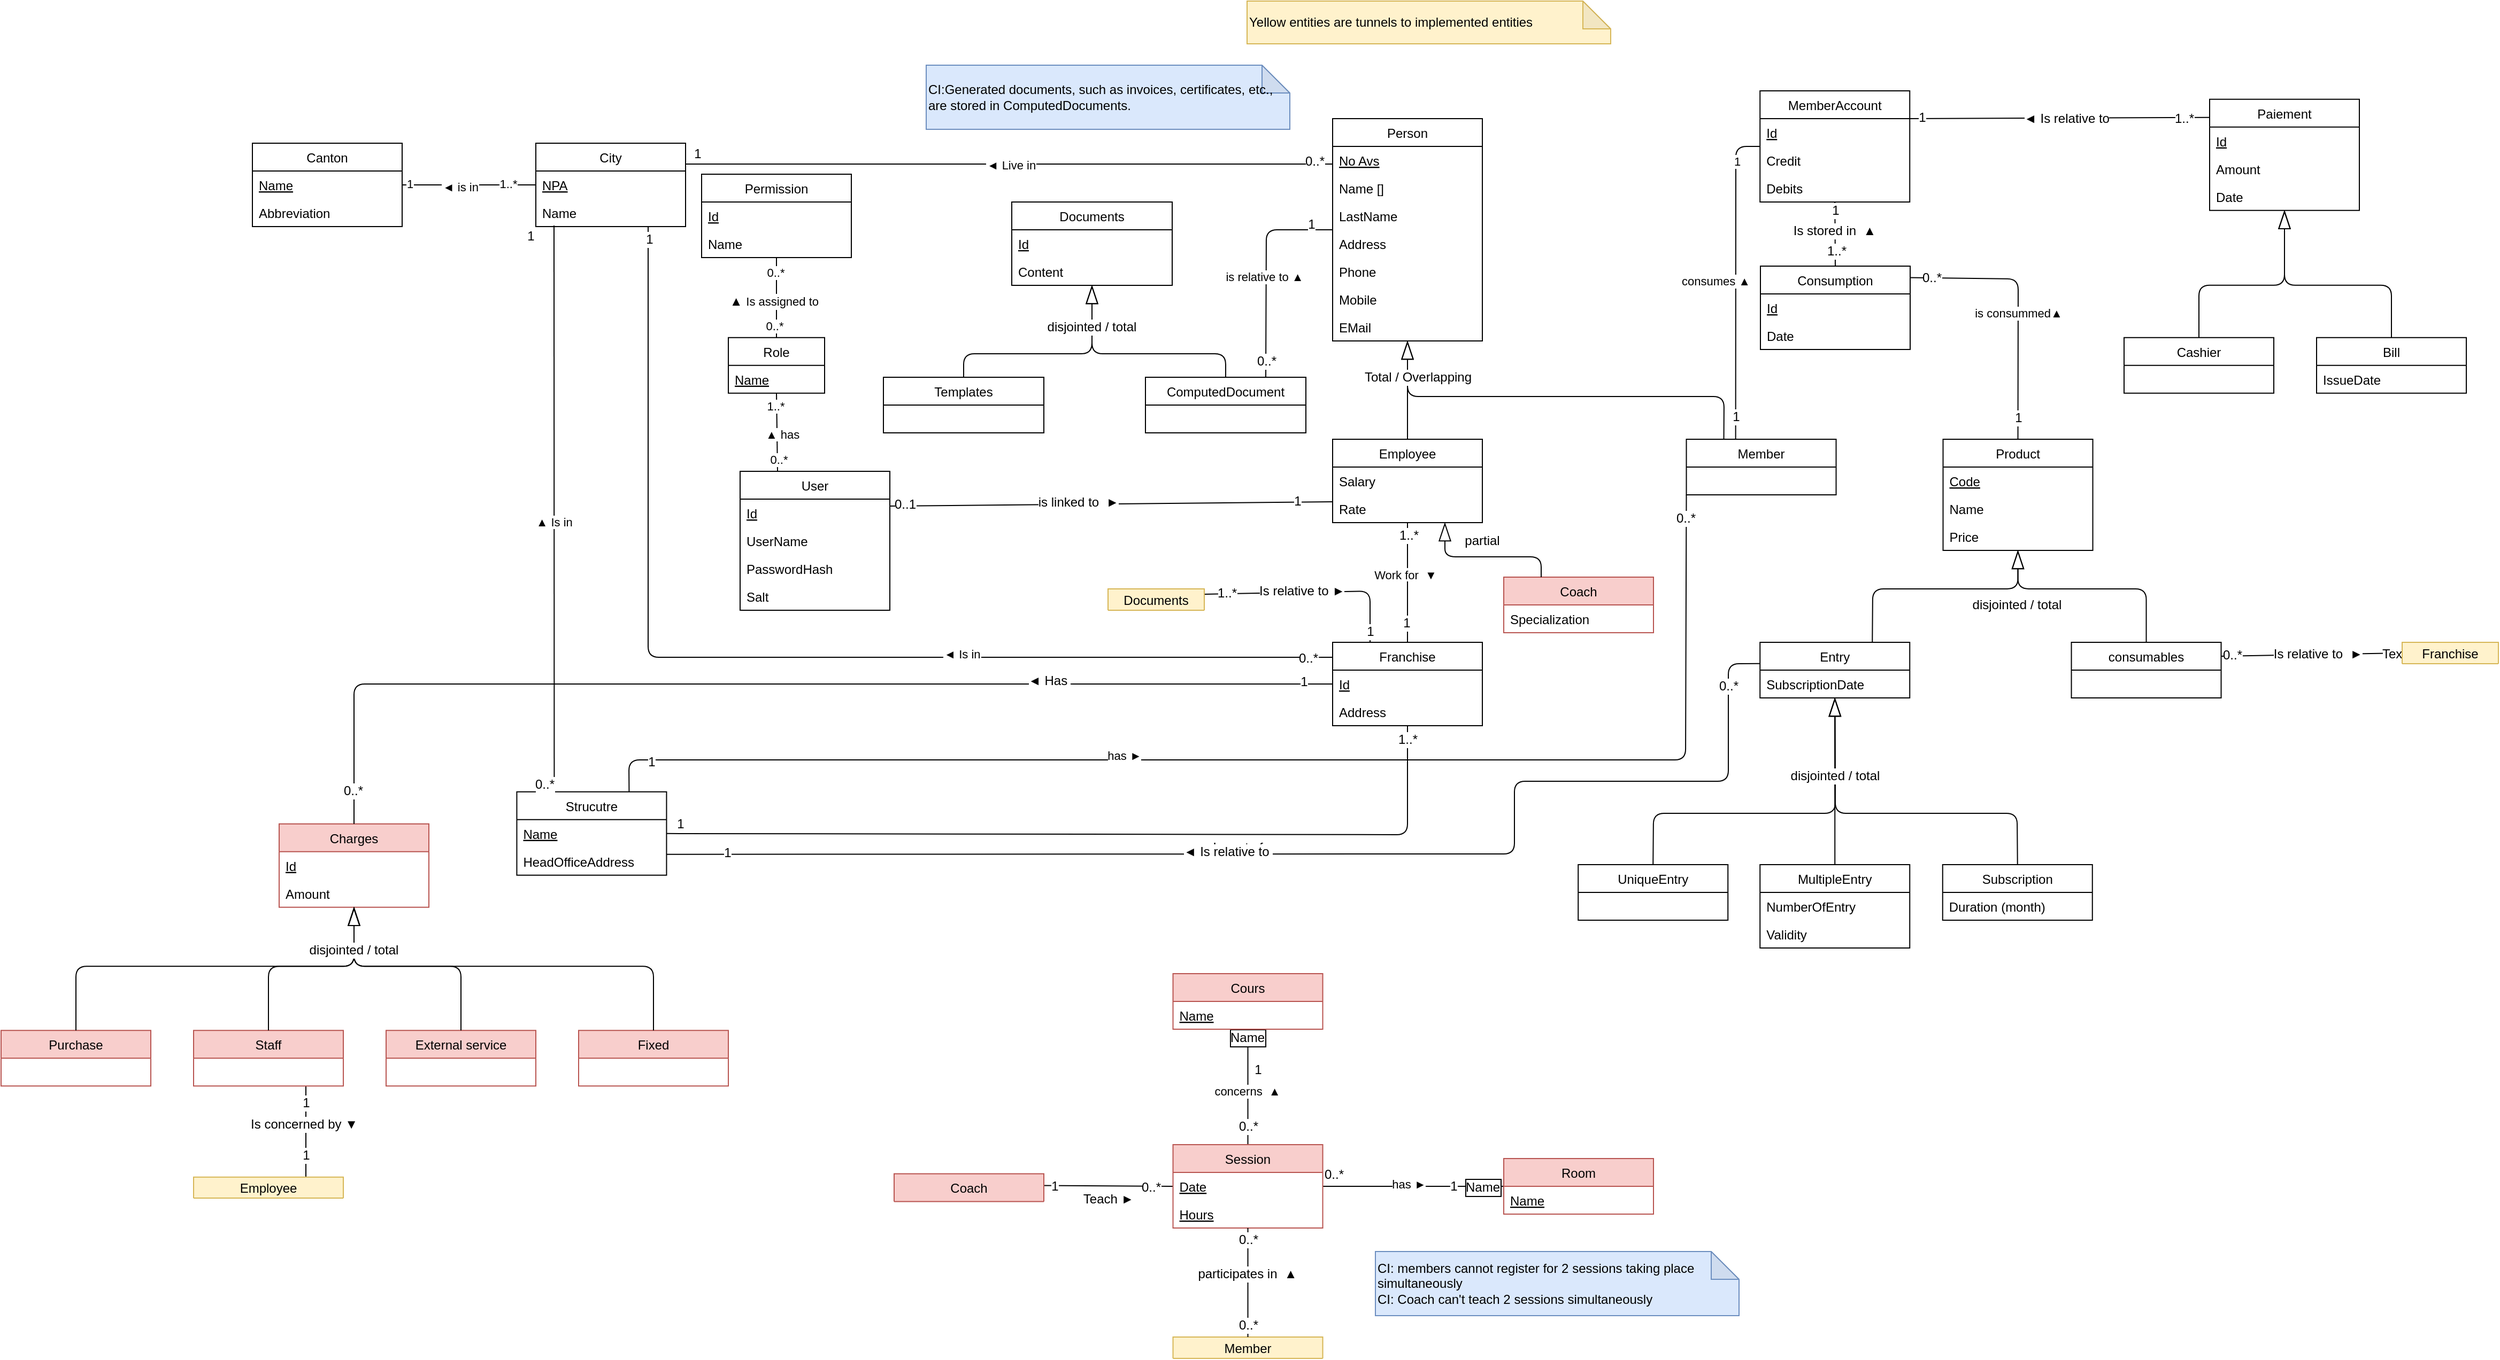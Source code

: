 <mxfile version="22.1.4" type="google">
  <diagram id="R2lEEEUBdFMjLlhIrx00" name="Page-1">
    <mxGraphModel grid="1" page="0" gridSize="10" guides="1" tooltips="1" connect="1" arrows="1" fold="1" pageScale="1" pageWidth="850" pageHeight="1100" math="0" shadow="0" extFonts="Permanent Marker^https://fonts.googleapis.com/css?family=Permanent+Marker">
      <root>
        <mxCell id="0" />
        <mxCell id="1" parent="0" />
        <mxCell id="FUVvW8D2CZjYxVvYTpuD-147" value="Charges" style="swimlane;fontStyle=0;childLayout=stackLayout;horizontal=1;startSize=26;fillColor=#f8cecc;horizontalStack=0;resizeParent=1;resizeParentMax=0;resizeLast=0;collapsible=1;marginBottom=0;fixDash=0;portConstraintRotation=0;connectable=1;allowArrows=1;strokeColor=#b85450;" vertex="1" parent="1">
          <mxGeometry x="-505" y="679.82" width="140" height="78" as="geometry">
            <mxRectangle x="-240" y="703.33" width="90" height="30" as="alternateBounds" />
          </mxGeometry>
        </mxCell>
        <mxCell id="llPPeMHtx-DtPn5ioxyx-3" value="Id" style="text;strokeColor=none;fillColor=none;align=left;verticalAlign=top;spacingLeft=4;spacingRight=4;overflow=hidden;rotatable=0;points=[[0,0.5],[1,0.5]];portConstraint=eastwest;connectable=0;fontStyle=4" vertex="1" parent="FUVvW8D2CZjYxVvYTpuD-147">
          <mxGeometry y="26" width="140" height="26" as="geometry" />
        </mxCell>
        <mxCell id="llPPeMHtx-DtPn5ioxyx-5" value="Amount" style="text;strokeColor=none;fillColor=none;align=left;verticalAlign=top;spacingLeft=4;spacingRight=4;overflow=hidden;rotatable=0;points=[[0,0.5],[1,0.5]];portConstraint=eastwest;connectable=0;" vertex="1" parent="FUVvW8D2CZjYxVvYTpuD-147">
          <mxGeometry y="52" width="140" height="26" as="geometry" />
        </mxCell>
        <mxCell id="FUVvW8D2CZjYxVvYTpuD-181" style="edgeStyle=none;shape=connector;rounded=1;orthogonalLoop=1;jettySize=auto;html=1;exitX=0;exitY=1;exitDx=0;exitDy=0;labelBackgroundColor=default;strokeColor=default;strokeWidth=1;align=center;verticalAlign=middle;fontFamily=Helvetica;fontSize=12;fontColor=default;endArrow=none;endFill=0;startSize=6;endSize=6;entryX=0.75;entryY=0;entryDx=0;entryDy=0;" edge="1" parent="1" source="FUVvW8D2CZjYxVvYTpuD-1" target="FUVvW8D2CZjYxVvYTpuD-69">
          <mxGeometry relative="1" as="geometry">
            <mxPoint x="846" y="620" as="targetPoint" />
            <Array as="points">
              <mxPoint x="810" y="620" />
              <mxPoint x="-178" y="620" />
            </Array>
          </mxGeometry>
        </mxCell>
        <mxCell id="FUVvW8D2CZjYxVvYTpuD-182" value="1" style="edgeLabel;html=1;align=center;verticalAlign=middle;resizable=0;points=[];fontSize=12;fontFamily=Helvetica;fontColor=default;" connectable="0" vertex="1" parent="FUVvW8D2CZjYxVvYTpuD-181">
          <mxGeometry x="0.92" y="2" relative="1" as="geometry">
            <mxPoint as="offset" />
          </mxGeometry>
        </mxCell>
        <mxCell id="FUVvW8D2CZjYxVvYTpuD-183" value="0..*" style="edgeLabel;html=1;align=center;verticalAlign=middle;resizable=0;points=[];fontSize=12;fontFamily=Helvetica;fontColor=default;" connectable="0" vertex="1" parent="FUVvW8D2CZjYxVvYTpuD-181">
          <mxGeometry x="-0.965" y="-3" relative="1" as="geometry">
            <mxPoint x="2" as="offset" />
          </mxGeometry>
        </mxCell>
        <mxCell id="llPPeMHtx-DtPn5ioxyx-27" value="has&amp;nbsp;►" style="edgeLabel;html=1;align=center;verticalAlign=middle;resizable=0;points=[];" connectable="0" vertex="1" parent="FUVvW8D2CZjYxVvYTpuD-181">
          <mxGeometry x="0.222" y="-4" relative="1" as="geometry">
            <mxPoint as="offset" />
          </mxGeometry>
        </mxCell>
        <mxCell id="TCDaWI29hVGHiBamOFBC-31" style="edgeStyle=none;shape=connector;rounded=1;orthogonalLoop=1;jettySize=auto;html=1;exitX=0.329;exitY=-0.009;exitDx=0;exitDy=0;labelBackgroundColor=default;strokeColor=default;strokeWidth=1;align=center;verticalAlign=middle;fontFamily=Helvetica;fontSize=12;fontColor=default;endArrow=none;endFill=0;startSize=6;endSize=6;entryX=0;entryY=0.5;entryDx=0;entryDy=0;exitPerimeter=0;" edge="1" parent="1" source="FUVvW8D2CZjYxVvYTpuD-1" target="FUVvW8D2CZjYxVvYTpuD-112">
          <mxGeometry relative="1" as="geometry">
            <mxPoint x="810.76" y="291" as="sourcePoint" />
            <mxPoint x="840" y="40" as="targetPoint" />
            <Array as="points">
              <mxPoint x="857" y="46" />
            </Array>
          </mxGeometry>
        </mxCell>
        <mxCell id="TCDaWI29hVGHiBamOFBC-33" value="1" style="edgeLabel;html=1;align=center;verticalAlign=middle;resizable=0;points=[];fontSize=12;fontFamily=Helvetica;fontColor=default;" vertex="1" connectable="0" parent="TCDaWI29hVGHiBamOFBC-31">
          <mxGeometry x="-0.755" relative="1" as="geometry">
            <mxPoint y="16" as="offset" />
          </mxGeometry>
        </mxCell>
        <mxCell id="llPPeMHtx-DtPn5ioxyx-17" value="consumes ▲" style="edgeLabel;html=1;align=center;verticalAlign=middle;resizable=0;points=[];" connectable="0" vertex="1" parent="TCDaWI29hVGHiBamOFBC-31">
          <mxGeometry x="-0.002" y="-2" relative="1" as="geometry">
            <mxPoint x="-21" as="offset" />
          </mxGeometry>
        </mxCell>
        <mxCell id="llPPeMHtx-DtPn5ioxyx-30" value="1" style="edgeLabel;html=1;align=center;verticalAlign=middle;resizable=0;points=[];" connectable="0" vertex="1" parent="TCDaWI29hVGHiBamOFBC-31">
          <mxGeometry x="0.752" y="-1" relative="1" as="geometry">
            <mxPoint as="offset" />
          </mxGeometry>
        </mxCell>
        <mxCell id="FUVvW8D2CZjYxVvYTpuD-1" value="Member" style="swimlane;fontStyle=0;childLayout=stackLayout;horizontal=1;startSize=26;fillColor=none;horizontalStack=0;resizeParent=1;resizeParentMax=0;resizeLast=0;collapsible=1;marginBottom=0;fixDash=0;portConstraintRotation=0;connectable=1;allowArrows=1;" vertex="1" parent="1">
          <mxGeometry x="810.76" y="320" width="140" height="52" as="geometry">
            <mxRectangle x="700" y="320" width="90" height="30" as="alternateBounds" />
          </mxGeometry>
        </mxCell>
        <mxCell id="FUVvW8D2CZjYxVvYTpuD-2" value="User" style="swimlane;fontStyle=0;childLayout=stackLayout;horizontal=1;startSize=26;fillColor=none;horizontalStack=0;resizeParent=1;resizeParentMax=0;resizeLast=0;collapsible=1;marginBottom=0;fixDash=0;portConstraintRotation=0;connectable=1;allowArrows=1;" vertex="1" parent="1">
          <mxGeometry x="-74" y="350" width="140" height="130" as="geometry" />
        </mxCell>
        <mxCell id="TCDaWI29hVGHiBamOFBC-6" value="Id" style="text;strokeColor=none;fillColor=none;align=left;verticalAlign=top;spacingLeft=4;spacingRight=4;overflow=hidden;rotatable=0;points=[[0,0.5],[1,0.5]];portConstraint=eastwest;fontStyle=4;connectable=0;" vertex="1" parent="FUVvW8D2CZjYxVvYTpuD-2">
          <mxGeometry y="26" width="140" height="26" as="geometry" />
        </mxCell>
        <mxCell id="FUVvW8D2CZjYxVvYTpuD-3" value="UserName" style="text;strokeColor=none;fillColor=none;align=left;verticalAlign=top;spacingLeft=4;spacingRight=4;overflow=hidden;rotatable=0;points=[[0,0.5],[1,0.5]];portConstraint=eastwest;fontStyle=0;connectable=0;" vertex="1" parent="FUVvW8D2CZjYxVvYTpuD-2">
          <mxGeometry y="52" width="140" height="26" as="geometry" />
        </mxCell>
        <mxCell id="FUVvW8D2CZjYxVvYTpuD-4" value="PasswordHash" style="text;strokeColor=none;fillColor=none;align=left;verticalAlign=top;spacingLeft=4;spacingRight=4;overflow=hidden;rotatable=0;points=[[0,0.5],[1,0.5]];portConstraint=eastwest;connectable=0;" vertex="1" parent="FUVvW8D2CZjYxVvYTpuD-2">
          <mxGeometry y="78" width="140" height="26" as="geometry" />
        </mxCell>
        <mxCell id="FUVvW8D2CZjYxVvYTpuD-5" value="Salt" style="text;strokeColor=none;fillColor=none;align=left;verticalAlign=top;spacingLeft=4;spacingRight=4;overflow=hidden;rotatable=0;points=[[0,0.5],[1,0.5]];portConstraint=eastwest;connectable=0;" vertex="1" parent="FUVvW8D2CZjYxVvYTpuD-2">
          <mxGeometry y="104" width="140" height="26" as="geometry" />
        </mxCell>
        <mxCell id="FUVvW8D2CZjYxVvYTpuD-6" style="edgeStyle=none;html=1;entryX=1;entryY=0.25;entryDx=0;entryDy=0;strokeWidth=1;endArrow=none;endFill=0;startSize=6;endSize=6;orthogonal=1;" edge="1" parent="1" source="FUVvW8D2CZjYxVvYTpuD-8" target="FUVvW8D2CZjYxVvYTpuD-16">
          <mxGeometry relative="1" as="geometry">
            <mxPoint x="250" y="121" as="sourcePoint" />
          </mxGeometry>
        </mxCell>
        <mxCell id="FUVvW8D2CZjYxVvYTpuD-7" value="◄ Live in" style="edgeLabel;align=center;verticalAlign=middle;resizable=0;points=[];" connectable="0" vertex="1" parent="FUVvW8D2CZjYxVvYTpuD-6">
          <mxGeometry x="-0.146" y="-2" relative="1" as="geometry">
            <mxPoint x="-42" y="2" as="offset" />
          </mxGeometry>
        </mxCell>
        <mxCell id="FUVvW8D2CZjYxVvYTpuD-8" value="Person" style="swimlane;fontStyle=0;childLayout=stackLayout;horizontal=1;startSize=26;fillColor=none;horizontalStack=0;resizeParent=1;resizeParentMax=0;resizeLast=0;collapsible=1;marginBottom=0;" vertex="1" parent="1">
          <mxGeometry x="480" y="20" width="140" height="208" as="geometry">
            <mxRectangle x="480" y="20" width="80" height="60" as="alternateBounds" />
          </mxGeometry>
        </mxCell>
        <mxCell id="TCDaWI29hVGHiBamOFBC-18" value="No Avs" style="text;strokeColor=none;fillColor=none;align=left;verticalAlign=top;spacingLeft=4;spacingRight=4;overflow=hidden;rotatable=0;points=[[0,0.5],[1,0.5]];portConstraint=eastwest;fontStyle=4;connectable=0;" vertex="1" parent="FUVvW8D2CZjYxVvYTpuD-8">
          <mxGeometry y="26" width="140" height="26" as="geometry" />
        </mxCell>
        <mxCell id="FUVvW8D2CZjYxVvYTpuD-10" value="Name []" style="text;strokeColor=none;fillColor=none;align=left;verticalAlign=top;spacingLeft=4;spacingRight=4;overflow=hidden;rotatable=0;points=[[0,0.5],[1,0.5]];portConstraint=eastwest;connectable=0;" vertex="1" parent="FUVvW8D2CZjYxVvYTpuD-8">
          <mxGeometry y="52" width="140" height="26" as="geometry" />
        </mxCell>
        <mxCell id="FUVvW8D2CZjYxVvYTpuD-11" value="LastName" style="text;strokeColor=none;fillColor=none;align=left;verticalAlign=top;spacingLeft=4;spacingRight=4;overflow=hidden;rotatable=0;points=[[0,0.5],[1,0.5]];portConstraint=eastwest;connectable=0;" vertex="1" parent="FUVvW8D2CZjYxVvYTpuD-8">
          <mxGeometry y="78" width="140" height="26" as="geometry" />
        </mxCell>
        <mxCell id="FUVvW8D2CZjYxVvYTpuD-12" value="Address" style="text;strokeColor=none;fillColor=none;align=left;verticalAlign=top;spacingLeft=4;spacingRight=4;overflow=hidden;rotatable=0;points=[[0,0.5],[1,0.5]];portConstraint=eastwest;connectable=0;" vertex="1" parent="FUVvW8D2CZjYxVvYTpuD-8">
          <mxGeometry y="104" width="140" height="26" as="geometry" />
        </mxCell>
        <mxCell id="FUVvW8D2CZjYxVvYTpuD-13" value="Phone" style="text;strokeColor=none;fillColor=none;align=left;verticalAlign=top;spacingLeft=4;spacingRight=4;overflow=hidden;rotatable=0;points=[[0,0.5],[1,0.5]];portConstraint=eastwest;connectable=0;" vertex="1" parent="FUVvW8D2CZjYxVvYTpuD-8">
          <mxGeometry y="130" width="140" height="26" as="geometry" />
        </mxCell>
        <mxCell id="FUVvW8D2CZjYxVvYTpuD-14" value="Mobile" style="text;strokeColor=none;fillColor=none;align=left;verticalAlign=top;spacingLeft=4;spacingRight=4;overflow=hidden;rotatable=0;points=[[0,0.5],[1,0.5]];portConstraint=eastwest;connectable=0;" vertex="1" parent="FUVvW8D2CZjYxVvYTpuD-8">
          <mxGeometry y="156" width="140" height="26" as="geometry" />
        </mxCell>
        <mxCell id="FUVvW8D2CZjYxVvYTpuD-15" value="EMail" style="text;strokeColor=none;fillColor=none;align=left;verticalAlign=top;spacingLeft=4;spacingRight=4;overflow=hidden;rotatable=0;points=[[0,0.5],[1,0.5]];portConstraint=eastwest;connectable=0;" vertex="1" parent="FUVvW8D2CZjYxVvYTpuD-8">
          <mxGeometry y="182" width="140" height="26" as="geometry" />
        </mxCell>
        <mxCell id="FUVvW8D2CZjYxVvYTpuD-16" value="City" style="swimlane;fontStyle=0;childLayout=stackLayout;horizontal=1;startSize=26;fillColor=none;horizontalStack=0;resizeParent=1;resizeParentMax=0;resizeLast=0;collapsible=1;marginBottom=0;" vertex="1" parent="1">
          <mxGeometry x="-265" y="43" width="140" height="78" as="geometry">
            <mxRectangle x="-50" y="40" width="60" height="30" as="alternateBounds" />
          </mxGeometry>
        </mxCell>
        <mxCell id="FUVvW8D2CZjYxVvYTpuD-17" value="NPA" style="text;strokeColor=none;fillColor=none;align=left;verticalAlign=top;spacingLeft=4;spacingRight=4;overflow=hidden;rotatable=0;points=[[0,0.5],[1,0.5]];portConstraint=eastwest;fontStyle=4;connectable=0;" vertex="1" parent="FUVvW8D2CZjYxVvYTpuD-16">
          <mxGeometry y="26" width="140" height="26" as="geometry" />
        </mxCell>
        <mxCell id="FUVvW8D2CZjYxVvYTpuD-18" value="Name" style="text;strokeColor=none;fillColor=none;align=left;verticalAlign=top;spacingLeft=4;spacingRight=4;overflow=hidden;rotatable=0;points=[[0,0.5],[1,0.5]];portConstraint=eastwest;fontStyle=0;connectable=0;" vertex="1" parent="FUVvW8D2CZjYxVvYTpuD-16">
          <mxGeometry y="52" width="140" height="26" as="geometry" />
        </mxCell>
        <mxCell id="FUVvW8D2CZjYxVvYTpuD-19" style="edgeStyle=none;html=1;exitX=1;exitY=0.5;exitDx=0;exitDy=0;entryX=0;entryY=0.5;entryDx=0;entryDy=0;strokeWidth=1;endArrow=none;endFill=0;startSize=6;endSize=6;" edge="1" parent="1" source="FUVvW8D2CZjYxVvYTpuD-23" target="FUVvW8D2CZjYxVvYTpuD-16">
          <mxGeometry relative="1" as="geometry" />
        </mxCell>
        <mxCell id="FUVvW8D2CZjYxVvYTpuD-20" value="1..*" style="edgeLabel;html=1;align=center;verticalAlign=middle;resizable=0;points=[];" connectable="0" vertex="1" parent="FUVvW8D2CZjYxVvYTpuD-19">
          <mxGeometry x="0.584" y="1" relative="1" as="geometry">
            <mxPoint as="offset" />
          </mxGeometry>
        </mxCell>
        <mxCell id="FUVvW8D2CZjYxVvYTpuD-21" value="1" style="edgeLabel;html=1;align=center;verticalAlign=middle;resizable=0;points=[];" connectable="0" vertex="1" parent="FUVvW8D2CZjYxVvYTpuD-19">
          <mxGeometry x="-0.626" y="1" relative="1" as="geometry">
            <mxPoint x="-17" as="offset" />
          </mxGeometry>
        </mxCell>
        <mxCell id="FUVvW8D2CZjYxVvYTpuD-22" value="◄ is in" style="edgeLabel;align=center;verticalAlign=middle;resizable=0;points=[];" connectable="0" vertex="1" parent="FUVvW8D2CZjYxVvYTpuD-19">
          <mxGeometry x="-0.127" y="-1" relative="1" as="geometry">
            <mxPoint as="offset" />
          </mxGeometry>
        </mxCell>
        <mxCell id="FUVvW8D2CZjYxVvYTpuD-23" value="Canton" style="swimlane;fontStyle=0;childLayout=stackLayout;horizontal=1;startSize=26;fillColor=none;horizontalStack=0;resizeParent=1;resizeParentMax=0;resizeLast=0;collapsible=1;marginBottom=0;" vertex="1" parent="1">
          <mxGeometry x="-530" y="43" width="140" height="78" as="geometry">
            <mxRectangle x="-240" y="40" width="80" height="30" as="alternateBounds" />
          </mxGeometry>
        </mxCell>
        <mxCell id="FUVvW8D2CZjYxVvYTpuD-24" value="Name" style="text;strokeColor=none;fillColor=none;align=left;verticalAlign=top;spacingLeft=4;spacingRight=4;overflow=hidden;rotatable=0;points=[[0,0.5],[1,0.5]];portConstraint=eastwest;fontStyle=4;connectable=0;" vertex="1" parent="FUVvW8D2CZjYxVvYTpuD-23">
          <mxGeometry y="26" width="140" height="26" as="geometry" />
        </mxCell>
        <mxCell id="FUVvW8D2CZjYxVvYTpuD-25" value="Abbreviation" style="text;strokeColor=none;fillColor=none;align=left;verticalAlign=top;spacingLeft=4;spacingRight=4;overflow=hidden;rotatable=0;points=[[0,0.5],[1,0.5]];portConstraint=eastwest;connectable=0;" vertex="1" parent="FUVvW8D2CZjYxVvYTpuD-23">
          <mxGeometry y="52" width="140" height="26" as="geometry" />
        </mxCell>
        <mxCell id="FUVvW8D2CZjYxVvYTpuD-27" style="edgeStyle=none;comic=0;sketch=0;html=1;exitX=0.5;exitY=1;exitDx=0;exitDy=0;entryX=0.25;entryY=0;entryDx=0;entryDy=0;strokeWidth=1;startFill=1;endArrow=none;endFill=0;startSize=6;endSize=6;" edge="1" parent="1" source="FUVvW8D2CZjYxVvYTpuD-35" target="FUVvW8D2CZjYxVvYTpuD-2">
          <mxGeometry relative="1" as="geometry" />
        </mxCell>
        <mxCell id="FUVvW8D2CZjYxVvYTpuD-28" value="1..*" style="edgeLabel;html=1;align=center;verticalAlign=middle;resizable=0;points=[];" connectable="0" vertex="1" parent="FUVvW8D2CZjYxVvYTpuD-27">
          <mxGeometry x="-0.666" y="-1" relative="1" as="geometry">
            <mxPoint as="offset" />
          </mxGeometry>
        </mxCell>
        <mxCell id="FUVvW8D2CZjYxVvYTpuD-29" value="0..*" style="edgeLabel;html=1;align=center;verticalAlign=middle;resizable=0;points=[];" connectable="0" vertex="1" parent="FUVvW8D2CZjYxVvYTpuD-27">
          <mxGeometry x="0.7" y="1" relative="1" as="geometry">
            <mxPoint as="offset" />
          </mxGeometry>
        </mxCell>
        <mxCell id="FUVvW8D2CZjYxVvYTpuD-30" value="▲ has" style="edgeLabel;align=center;verticalAlign=middle;resizable=0;points=[];" connectable="0" vertex="1" parent="FUVvW8D2CZjYxVvYTpuD-27">
          <mxGeometry x="0.151" relative="1" as="geometry">
            <mxPoint x="5" y="-4" as="offset" />
          </mxGeometry>
        </mxCell>
        <mxCell id="FUVvW8D2CZjYxVvYTpuD-31" style="edgeStyle=none;comic=0;sketch=0;html=1;exitX=0.5;exitY=0;exitDx=0;exitDy=0;entryX=0.5;entryY=1;entryDx=0;entryDy=0;strokeWidth=1;startFill=1;endArrow=none;endFill=0;startSize=6;endSize=6;" edge="1" parent="1" source="FUVvW8D2CZjYxVvYTpuD-35" target="FUVvW8D2CZjYxVvYTpuD-37">
          <mxGeometry relative="1" as="geometry" />
        </mxCell>
        <mxCell id="FUVvW8D2CZjYxVvYTpuD-32" value="0..*" style="edgeLabel;html=1;align=center;verticalAlign=middle;resizable=0;points=[];" connectable="0" vertex="1" parent="FUVvW8D2CZjYxVvYTpuD-31">
          <mxGeometry x="-0.712" y="2" relative="1" as="geometry">
            <mxPoint as="offset" />
          </mxGeometry>
        </mxCell>
        <mxCell id="FUVvW8D2CZjYxVvYTpuD-33" value="0..*" style="edgeLabel;html=1;align=center;verticalAlign=middle;resizable=0;points=[];" connectable="0" vertex="1" parent="FUVvW8D2CZjYxVvYTpuD-31">
          <mxGeometry x="0.639" y="1" relative="1" as="geometry">
            <mxPoint as="offset" />
          </mxGeometry>
        </mxCell>
        <mxCell id="FUVvW8D2CZjYxVvYTpuD-34" value="&lt;span style=&quot;font-size: 12px;&quot;&gt;▲&amp;nbsp;&lt;/span&gt;Is assigned to&amp;nbsp;" style="edgeLabel;html=1;align=center;verticalAlign=middle;resizable=0;points=[];labelBackgroundColor=default;" connectable="0" vertex="1" parent="FUVvW8D2CZjYxVvYTpuD-31">
          <mxGeometry x="-0.13" y="1" relative="1" as="geometry">
            <mxPoint y="-2" as="offset" />
          </mxGeometry>
        </mxCell>
        <mxCell id="FUVvW8D2CZjYxVvYTpuD-35" value="Role" style="swimlane;fontStyle=0;childLayout=stackLayout;horizontal=1;startSize=26;fillColor=none;horizontalStack=0;resizeParent=1;resizeParentMax=0;resizeLast=0;collapsible=1;marginBottom=0;" vertex="1" parent="1">
          <mxGeometry x="-85" y="224.83" width="90" height="52" as="geometry">
            <mxRectangle x="250" y="180" width="70" height="30" as="alternateBounds" />
          </mxGeometry>
        </mxCell>
        <mxCell id="FUVvW8D2CZjYxVvYTpuD-36" value="Name" style="text;strokeColor=none;fillColor=none;align=left;verticalAlign=top;spacingLeft=4;spacingRight=4;overflow=hidden;rotatable=0;points=[[0,0.5],[1,0.5]];portConstraint=eastwest;fontStyle=4;connectable=0;" vertex="1" parent="FUVvW8D2CZjYxVvYTpuD-35">
          <mxGeometry y="26" width="90" height="26" as="geometry" />
        </mxCell>
        <mxCell id="FUVvW8D2CZjYxVvYTpuD-37" value="Permission" style="swimlane;fontStyle=0;childLayout=stackLayout;horizontal=1;startSize=26;fillColor=none;horizontalStack=0;resizeParent=1;resizeParentMax=0;resizeLast=0;collapsible=1;marginBottom=0;" vertex="1" parent="1">
          <mxGeometry x="-110" y="72" width="140" height="78" as="geometry">
            <mxRectangle x="250" y="85" width="100" height="30" as="alternateBounds" />
          </mxGeometry>
        </mxCell>
        <mxCell id="FUVvW8D2CZjYxVvYTpuD-38" value="Id" style="text;strokeColor=none;fillColor=none;align=left;verticalAlign=top;spacingLeft=4;spacingRight=4;overflow=hidden;rotatable=0;points=[[0,0.5],[1,0.5]];portConstraint=eastwest;fontStyle=4;connectable=0;" vertex="1" parent="FUVvW8D2CZjYxVvYTpuD-37">
          <mxGeometry y="26" width="140" height="26" as="geometry" />
        </mxCell>
        <mxCell id="SJCmVbKFH3M2zekq8A61-3" value="Name" style="text;strokeColor=none;fillColor=none;align=left;verticalAlign=top;spacingLeft=4;spacingRight=4;overflow=hidden;rotatable=0;points=[[0,0.5],[1,0.5]];portConstraint=eastwest;fontStyle=0;connectable=0;" vertex="1" parent="FUVvW8D2CZjYxVvYTpuD-37">
          <mxGeometry y="52" width="140" height="26" as="geometry" />
        </mxCell>
        <mxCell id="TCDaWI29hVGHiBamOFBC-10" style="edgeStyle=none;shape=connector;rounded=1;orthogonalLoop=1;jettySize=auto;html=1;exitX=0;exitY=0.75;exitDx=0;exitDy=0;labelBackgroundColor=default;strokeColor=default;strokeWidth=1;align=center;verticalAlign=middle;fontFamily=Helvetica;fontSize=12;fontColor=default;endArrow=none;endFill=0;startSize=6;endSize=6;entryX=1;entryY=0.25;entryDx=0;entryDy=0;" edge="1" parent="1" source="FUVvW8D2CZjYxVvYTpuD-42" target="FUVvW8D2CZjYxVvYTpuD-2">
          <mxGeometry relative="1" as="geometry">
            <mxPoint x="210" y="380" as="targetPoint" />
          </mxGeometry>
        </mxCell>
        <mxCell id="TCDaWI29hVGHiBamOFBC-11" value="0..1" style="edgeLabel;html=1;align=center;verticalAlign=middle;resizable=0;points=[];fontSize=12;fontFamily=Helvetica;fontColor=default;" vertex="1" connectable="0" parent="TCDaWI29hVGHiBamOFBC-10">
          <mxGeometry x="0.818" y="-1" relative="1" as="geometry">
            <mxPoint x="-24" as="offset" />
          </mxGeometry>
        </mxCell>
        <mxCell id="TCDaWI29hVGHiBamOFBC-12" value="1" style="edgeLabel;html=1;align=center;verticalAlign=middle;resizable=0;points=[];fontSize=12;fontFamily=Helvetica;fontColor=default;" vertex="1" connectable="0" parent="TCDaWI29hVGHiBamOFBC-10">
          <mxGeometry x="-0.837" y="-1" relative="1" as="geometry">
            <mxPoint as="offset" />
          </mxGeometry>
        </mxCell>
        <mxCell id="TCDaWI29hVGHiBamOFBC-13" value="is linked to&amp;nbsp;&amp;nbsp;►" style="edgeLabel;html=1;align=center;verticalAlign=middle;resizable=0;points=[];fontSize=12;fontFamily=Helvetica;fontColor=default;" vertex="1" connectable="0" parent="TCDaWI29hVGHiBamOFBC-10">
          <mxGeometry x="0.15" y="-2" relative="1" as="geometry">
            <mxPoint as="offset" />
          </mxGeometry>
        </mxCell>
        <mxCell id="TCDaWI29hVGHiBamOFBC-53" style="edgeStyle=none;shape=connector;rounded=1;orthogonalLoop=1;jettySize=auto;html=1;entryX=0.75;entryY=1;entryDx=0;entryDy=0;labelBackgroundColor=default;strokeColor=default;strokeWidth=1;align=center;verticalAlign=middle;fontFamily=Helvetica;fontSize=12;fontColor=default;endArrow=none;endFill=0;startSize=6;endSize=6;exitX=0.75;exitY=0;exitDx=0;exitDy=0;" edge="1" parent="1" source="TCDaWI29hVGHiBamOFBC-92" target="FUVvW8D2CZjYxVvYTpuD-149">
          <mxGeometry relative="1" as="geometry">
            <mxPoint x="-30" y="1240" as="sourcePoint" />
            <Array as="points" />
          </mxGeometry>
        </mxCell>
        <mxCell id="TCDaWI29hVGHiBamOFBC-54" value="1" style="edgeLabel;html=1;align=center;verticalAlign=middle;resizable=0;points=[];fontSize=12;fontFamily=Helvetica;fontColor=default;" vertex="1" connectable="0" parent="TCDaWI29hVGHiBamOFBC-53">
          <mxGeometry x="0.972" y="2" relative="1" as="geometry">
            <mxPoint x="2" y="14" as="offset" />
          </mxGeometry>
        </mxCell>
        <mxCell id="TCDaWI29hVGHiBamOFBC-55" value="1" style="edgeLabel;html=1;align=center;verticalAlign=middle;resizable=0;points=[];fontSize=12;fontFamily=Helvetica;fontColor=default;" vertex="1" connectable="0" parent="TCDaWI29hVGHiBamOFBC-53">
          <mxGeometry x="-0.957" relative="1" as="geometry">
            <mxPoint y="-19" as="offset" />
          </mxGeometry>
        </mxCell>
        <mxCell id="TCDaWI29hVGHiBamOFBC-56" value="Is concerned by&amp;nbsp;▼" style="edgeLabel;html=1;align=center;verticalAlign=middle;resizable=0;points=[];fontSize=12;fontFamily=Helvetica;fontColor=default;" vertex="1" connectable="0" parent="TCDaWI29hVGHiBamOFBC-53">
          <mxGeometry x="0.616" y="2" relative="1" as="geometry">
            <mxPoint y="19" as="offset" />
          </mxGeometry>
        </mxCell>
        <mxCell id="FUVvW8D2CZjYxVvYTpuD-42" value="Employee" style="swimlane;fontStyle=0;childLayout=stackLayout;horizontal=1;startSize=26;fillColor=none;horizontalStack=0;resizeParent=1;resizeParentMax=0;resizeLast=0;collapsible=1;marginBottom=0;fixDash=0;portConstraintRotation=0;connectable=1;allowArrows=1;" vertex="1" parent="1">
          <mxGeometry x="480" y="320" width="140" height="78" as="geometry">
            <mxRectangle x="480" y="320" width="90" height="30" as="alternateBounds" />
          </mxGeometry>
        </mxCell>
        <mxCell id="TCDaWI29hVGHiBamOFBC-20" value="Salary" style="text;strokeColor=none;fillColor=none;align=left;verticalAlign=top;spacingLeft=4;spacingRight=4;overflow=hidden;rotatable=0;points=[[0,0.5],[1,0.5]];portConstraint=eastwest;connectable=0;" vertex="1" parent="FUVvW8D2CZjYxVvYTpuD-42">
          <mxGeometry y="26" width="140" height="26" as="geometry" />
        </mxCell>
        <mxCell id="TCDaWI29hVGHiBamOFBC-21" value="Rate" style="text;strokeColor=none;fillColor=none;align=left;verticalAlign=top;spacingLeft=4;spacingRight=4;overflow=hidden;rotatable=0;points=[[0,0.5],[1,0.5]];portConstraint=eastwest;connectable=0;" vertex="1" parent="FUVvW8D2CZjYxVvYTpuD-42">
          <mxGeometry y="52" width="140" height="26" as="geometry" />
        </mxCell>
        <mxCell id="FUVvW8D2CZjYxVvYTpuD-43" value="" style="endArrow=blockThin;html=1;endFill=0;strokeWidth=1;startSize=6;arcSize=20;endSize=15;sourcePortConstraint=north;orthogonal=1;fixDash=0;backgroundOutline=0;noJump=0;flowAnimation=0;ignoreEdge=0;orthogonalLoop=0;enumerate=0;comic=0;bendable=1;metaEdit=0;snapToPoint=1;anchorPointDirection=1;startFill=1;targetPortConstraint=south;exitX=0.5;exitY=0;exitDx=0;exitDy=0;entryX=0.5;entryY=1;entryDx=0;entryDy=0;" edge="1" parent="1" source="FUVvW8D2CZjYxVvYTpuD-42" target="FUVvW8D2CZjYxVvYTpuD-8">
          <mxGeometry width="50" height="50" relative="1" as="geometry">
            <mxPoint x="330" y="330" as="sourcePoint" />
            <mxPoint x="460" y="90" as="targetPoint" />
            <Array as="points" />
          </mxGeometry>
        </mxCell>
        <mxCell id="FUVvW8D2CZjYxVvYTpuD-48" value="" style="endArrow=blockThin;html=1;endFill=0;strokeWidth=1;startSize=6;arcSize=20;endSize=15;sourcePortConstraint=north;orthogonal=1;fixDash=0;backgroundOutline=0;noJump=0;flowAnimation=0;ignoreEdge=0;orthogonalLoop=0;enumerate=0;comic=0;bendable=1;metaEdit=0;snapToPoint=1;anchorPointDirection=1;startFill=1;targetPortConstraint=south;sketch=0;exitX=0.25;exitY=0;exitDx=0;exitDy=0;entryX=0.5;entryY=1;entryDx=0;entryDy=0;" edge="1" parent="1" source="FUVvW8D2CZjYxVvYTpuD-1" target="FUVvW8D2CZjYxVvYTpuD-8">
          <mxGeometry width="50" height="50" relative="1" as="geometry">
            <mxPoint x="760" y="270" as="sourcePoint" />
            <mxPoint x="580" y="230" as="targetPoint" />
            <Array as="points">
              <mxPoint x="846" y="280" />
              <mxPoint x="550" y="280" />
            </Array>
          </mxGeometry>
        </mxCell>
        <mxCell id="FUVvW8D2CZjYxVvYTpuD-49" style="edgeStyle=none;shape=connector;rounded=1;html=1;exitX=0.5;exitY=1;exitDx=0;exitDy=0;labelBackgroundColor=default;strokeColor=default;strokeWidth=1;fontFamily=Helvetica;fontSize=12;fontColor=default;endArrow=none;endFill=0;startSize=6;endSize=6;" edge="1" parent="1" source="FUVvW8D2CZjYxVvYTpuD-57" target="FUVvW8D2CZjYxVvYTpuD-69">
          <mxGeometry relative="1" as="geometry">
            <Array as="points">
              <mxPoint x="550" y="690" />
            </Array>
          </mxGeometry>
        </mxCell>
        <mxCell id="FUVvW8D2CZjYxVvYTpuD-50" value="1..*" style="edgeLabel;html=1;align=center;verticalAlign=middle;resizable=0;points=[];fontSize=12;fontFamily=Helvetica;fontColor=default;" connectable="0" vertex="1" parent="FUVvW8D2CZjYxVvYTpuD-49">
          <mxGeometry x="-0.75" relative="1" as="geometry">
            <mxPoint y="-87" as="offset" />
          </mxGeometry>
        </mxCell>
        <mxCell id="FUVvW8D2CZjYxVvYTpuD-51" value="1" style="edgeLabel;html=1;align=center;verticalAlign=middle;resizable=0;points=[];fontSize=12;fontFamily=Helvetica;fontColor=default;" connectable="0" vertex="1" parent="FUVvW8D2CZjYxVvYTpuD-49">
          <mxGeometry x="0.654" relative="1" as="geometry">
            <mxPoint x="-125" y="-9" as="offset" />
          </mxGeometry>
        </mxCell>
        <mxCell id="FUVvW8D2CZjYxVvYTpuD-52" value="&lt;span style=&quot;&quot;&gt;◄&amp;nbsp;&lt;/span&gt;Is part of&amp;nbsp;" style="edgeLabel;html=1;align=center;verticalAlign=middle;resizable=0;points=[];fontSize=12;fontFamily=Helvetica;fontColor=default;labelBackgroundColor=default;" connectable="0" vertex="1" parent="FUVvW8D2CZjYxVvYTpuD-49">
          <mxGeometry x="-0.327" relative="1" as="geometry">
            <mxPoint y="12" as="offset" />
          </mxGeometry>
        </mxCell>
        <mxCell id="TCDaWI29hVGHiBamOFBC-48" style="edgeStyle=none;shape=connector;rounded=1;orthogonalLoop=1;jettySize=auto;html=1;exitX=0.25;exitY=0;exitDx=0;exitDy=0;labelBackgroundColor=default;strokeColor=default;strokeWidth=1;align=center;verticalAlign=middle;fontFamily=Helvetica;fontSize=12;fontColor=default;endArrow=none;endFill=0;startSize=6;endSize=6;entryX=1;entryY=0.25;entryDx=0;entryDy=0;" edge="1" parent="1" source="FUVvW8D2CZjYxVvYTpuD-57" target="TCDaWI29hVGHiBamOFBC-96">
          <mxGeometry relative="1" as="geometry">
            <mxPoint x="200" y="160" as="targetPoint" />
            <Array as="points">
              <mxPoint x="515" y="462" />
            </Array>
          </mxGeometry>
        </mxCell>
        <mxCell id="TCDaWI29hVGHiBamOFBC-49" value="1" style="edgeLabel;html=1;align=center;verticalAlign=middle;resizable=0;points=[];fontSize=12;fontFamily=Helvetica;fontColor=default;" vertex="1" connectable="0" parent="TCDaWI29hVGHiBamOFBC-48">
          <mxGeometry x="-0.939" relative="1" as="geometry">
            <mxPoint y="-4" as="offset" />
          </mxGeometry>
        </mxCell>
        <mxCell id="TCDaWI29hVGHiBamOFBC-50" value="1..*" style="edgeLabel;html=1;align=center;verticalAlign=middle;resizable=0;points=[];fontSize=12;fontFamily=Helvetica;fontColor=default;" vertex="1" connectable="0" parent="TCDaWI29hVGHiBamOFBC-48">
          <mxGeometry x="0.956" y="-1" relative="1" as="geometry">
            <mxPoint x="16" as="offset" />
          </mxGeometry>
        </mxCell>
        <mxCell id="TCDaWI29hVGHiBamOFBC-97" value="Is relative to&amp;nbsp;►" style="edgeLabel;html=1;align=center;verticalAlign=middle;resizable=0;points=[];fontSize=12;fontFamily=Helvetica;fontColor=default;" vertex="1" connectable="0" parent="TCDaWI29hVGHiBamOFBC-48">
          <mxGeometry x="0.106" y="-1" relative="1" as="geometry">
            <mxPoint as="offset" />
          </mxGeometry>
        </mxCell>
        <mxCell id="FUVvW8D2CZjYxVvYTpuD-57" value="Franchise" style="swimlane;fontStyle=0;childLayout=stackLayout;horizontal=1;startSize=26;fillColor=none;horizontalStack=0;resizeParent=1;resizeParentMax=0;resizeLast=0;collapsible=1;marginBottom=0;fixDash=0;portConstraintRotation=0;connectable=1;allowArrows=1;" vertex="1" parent="1">
          <mxGeometry x="480" y="510" width="140" height="78" as="geometry">
            <mxRectangle x="480" y="510" width="90" height="30" as="alternateBounds" />
          </mxGeometry>
        </mxCell>
        <mxCell id="FUVvW8D2CZjYxVvYTpuD-58" value="Id" style="text;strokeColor=none;fillColor=none;align=left;verticalAlign=top;spacingLeft=4;spacingRight=4;overflow=hidden;rotatable=0;points=[[0,0.5],[1,0.5]];portConstraint=eastwest;connectable=0;fontStyle=4" vertex="1" parent="FUVvW8D2CZjYxVvYTpuD-57">
          <mxGeometry y="26" width="140" height="26" as="geometry" />
        </mxCell>
        <mxCell id="FUVvW8D2CZjYxVvYTpuD-59" value="Address" style="text;strokeColor=none;fillColor=none;align=left;verticalAlign=top;spacingLeft=4;spacingRight=4;overflow=hidden;rotatable=0;points=[[0,0.5],[1,0.5]];portConstraint=eastwest;connectable=0;fontStyle=0" vertex="1" parent="FUVvW8D2CZjYxVvYTpuD-57">
          <mxGeometry y="52" width="140" height="26" as="geometry" />
        </mxCell>
        <mxCell id="FUVvW8D2CZjYxVvYTpuD-60" value="" style="edgeStyle=none;strokeWidth=1;endArrow=none;endFill=0;startSize=6;endSize=6;orthogonal=1;entryX=0.75;entryY=1;entryDx=0;entryDy=0;labelBorderColor=none;" edge="1" parent="1" target="FUVvW8D2CZjYxVvYTpuD-16">
          <mxGeometry relative="1" as="geometry">
            <mxPoint x="480" y="524" as="sourcePoint" />
            <mxPoint x="50" y="130" as="targetPoint" />
            <Array as="points">
              <mxPoint x="-160" y="524" />
              <mxPoint x="-160" y="190" />
            </Array>
          </mxGeometry>
        </mxCell>
        <mxCell id="FUVvW8D2CZjYxVvYTpuD-61" value="◄ Is in" style="edgeLabel;align=center;verticalAlign=middle;resizable=0;points=[];" connectable="0" vertex="1" parent="FUVvW8D2CZjYxVvYTpuD-60">
          <mxGeometry x="-0.146" y="-2" relative="1" as="geometry">
            <mxPoint x="99" y="-2" as="offset" />
          </mxGeometry>
        </mxCell>
        <mxCell id="FUVvW8D2CZjYxVvYTpuD-63" value="1" style="edgeLabel;html=1;align=center;verticalAlign=middle;resizable=0;points=[];fontSize=12;fontFamily=Helvetica;fontColor=default;" connectable="0" vertex="1" parent="FUVvW8D2CZjYxVvYTpuD-60">
          <mxGeometry x="0.941" y="-1" relative="1" as="geometry">
            <mxPoint y="-19" as="offset" />
          </mxGeometry>
        </mxCell>
        <mxCell id="FUVvW8D2CZjYxVvYTpuD-64" value="0..*" style="edgeLabel;html=1;align=center;verticalAlign=middle;resizable=0;points=[];fontSize=12;fontFamily=Helvetica;fontColor=default;" connectable="0" vertex="1" parent="FUVvW8D2CZjYxVvYTpuD-60">
          <mxGeometry x="-0.971" y="1" relative="1" as="geometry">
            <mxPoint x="-8" as="offset" />
          </mxGeometry>
        </mxCell>
        <mxCell id="FUVvW8D2CZjYxVvYTpuD-65" value="" style="edgeStyle=none;entryX=0.5;entryY=0;entryDx=0;entryDy=0;strokeWidth=1;endArrow=none;endFill=0;startSize=6;endSize=6;orthogonal=1;exitX=0.5;exitY=1;exitDx=0;exitDy=0;labelBackgroundColor=default;fontColor=default;" edge="1" parent="1" source="FUVvW8D2CZjYxVvYTpuD-42" target="FUVvW8D2CZjYxVvYTpuD-57">
          <mxGeometry relative="1" as="geometry">
            <mxPoint x="515" y="430" as="sourcePoint" />
            <mxPoint x="125" y="430" as="targetPoint" />
          </mxGeometry>
        </mxCell>
        <mxCell id="FUVvW8D2CZjYxVvYTpuD-66" value="Work for  ▼" style="edgeLabel;align=center;verticalAlign=middle;resizable=0;points=[];" connectable="0" vertex="1" parent="FUVvW8D2CZjYxVvYTpuD-65">
          <mxGeometry x="-0.146" y="-2" relative="1" as="geometry">
            <mxPoint as="offset" />
          </mxGeometry>
        </mxCell>
        <mxCell id="FUVvW8D2CZjYxVvYTpuD-67" value="1..*" style="edgeLabel;html=1;align=center;verticalAlign=middle;resizable=0;points=[];fontSize=12;fontFamily=Helvetica;fontColor=default;" connectable="0" vertex="1" parent="FUVvW8D2CZjYxVvYTpuD-65">
          <mxGeometry x="-0.794" y="1" relative="1" as="geometry">
            <mxPoint as="offset" />
          </mxGeometry>
        </mxCell>
        <mxCell id="FUVvW8D2CZjYxVvYTpuD-68" value="1" style="edgeLabel;html=1;align=center;verticalAlign=middle;resizable=0;points=[];fontSize=12;fontFamily=Helvetica;fontColor=default;" connectable="0" vertex="1" parent="FUVvW8D2CZjYxVvYTpuD-65">
          <mxGeometry x="0.681" y="-1" relative="1" as="geometry">
            <mxPoint as="offset" />
          </mxGeometry>
        </mxCell>
        <mxCell id="FUVvW8D2CZjYxVvYTpuD-69" value="Strucutre" style="swimlane;fontStyle=0;childLayout=stackLayout;horizontal=1;startSize=26;fillColor=none;horizontalStack=0;resizeParent=1;resizeParentMax=0;resizeLast=0;collapsible=1;marginBottom=0;fixDash=0;portConstraintRotation=0;connectable=1;allowArrows=1;" vertex="1" parent="1">
          <mxGeometry x="-282.78" y="649.82" width="140" height="78" as="geometry">
            <mxRectangle x="480" y="510" width="90" height="30" as="alternateBounds" />
          </mxGeometry>
        </mxCell>
        <mxCell id="FUVvW8D2CZjYxVvYTpuD-70" value="Name" style="text;strokeColor=none;fillColor=none;align=left;verticalAlign=top;spacingLeft=4;spacingRight=4;overflow=hidden;rotatable=0;points=[[0,0.5],[1,0.5]];portConstraint=eastwest;connectable=0;fontStyle=4" vertex="1" parent="FUVvW8D2CZjYxVvYTpuD-69">
          <mxGeometry y="26" width="140" height="26" as="geometry" />
        </mxCell>
        <mxCell id="FUVvW8D2CZjYxVvYTpuD-71" value="HeadOfficeAddress" style="text;strokeColor=none;fillColor=none;align=left;verticalAlign=top;spacingLeft=4;spacingRight=4;overflow=hidden;rotatable=0;points=[[0,0.5],[1,0.5]];portConstraint=eastwest;connectable=0;" vertex="1" parent="FUVvW8D2CZjYxVvYTpuD-69">
          <mxGeometry y="52" width="140" height="26" as="geometry" />
        </mxCell>
        <mxCell id="FUVvW8D2CZjYxVvYTpuD-72" style="edgeStyle=none;html=1;strokeWidth=1;endArrow=none;endFill=0;startSize=6;endSize=6;orthogonal=1;exitX=0.25;exitY=0;exitDx=0;exitDy=0;" edge="1" parent="1" source="FUVvW8D2CZjYxVvYTpuD-69">
          <mxGeometry relative="1" as="geometry">
            <mxPoint x="490" y="534" as="sourcePoint" />
            <mxPoint x="-248" y="120" as="targetPoint" />
            <Array as="points" />
          </mxGeometry>
        </mxCell>
        <mxCell id="FUVvW8D2CZjYxVvYTpuD-73" value="▲ Is in" style="edgeLabel;align=center;verticalAlign=middle;resizable=0;points=[];" connectable="0" vertex="1" parent="FUVvW8D2CZjYxVvYTpuD-72">
          <mxGeometry x="-0.146" y="-2" relative="1" as="geometry">
            <mxPoint x="-2" y="-27" as="offset" />
          </mxGeometry>
        </mxCell>
        <mxCell id="FUVvW8D2CZjYxVvYTpuD-74" value="1" style="edgeLabel;html=1;align=center;verticalAlign=middle;resizable=0;points=[];fontSize=12;fontFamily=Helvetica;fontColor=default;" connectable="0" vertex="1" parent="FUVvW8D2CZjYxVvYTpuD-72">
          <mxGeometry x="0.941" y="-1" relative="1" as="geometry">
            <mxPoint x="-23" y="-6" as="offset" />
          </mxGeometry>
        </mxCell>
        <mxCell id="FUVvW8D2CZjYxVvYTpuD-75" value="0..*" style="edgeLabel;html=1;align=center;verticalAlign=middle;resizable=0;points=[];fontSize=12;fontFamily=Helvetica;fontColor=default;" connectable="0" vertex="1" parent="FUVvW8D2CZjYxVvYTpuD-72">
          <mxGeometry x="-0.971" y="1" relative="1" as="geometry">
            <mxPoint x="-8" as="offset" />
          </mxGeometry>
        </mxCell>
        <mxCell id="TCDaWI29hVGHiBamOFBC-30" style="edgeStyle=none;shape=connector;rounded=1;orthogonalLoop=1;jettySize=auto;html=1;exitX=0.5;exitY=0;exitDx=0;exitDy=0;entryX=0.997;entryY=0.138;entryDx=0;entryDy=0;labelBackgroundColor=default;strokeColor=default;strokeWidth=1;align=center;verticalAlign=middle;fontFamily=Helvetica;fontSize=12;fontColor=default;endArrow=none;endFill=0;startSize=6;endSize=6;entryPerimeter=0;" edge="1" parent="1" source="FUVvW8D2CZjYxVvYTpuD-76" target="FUVvW8D2CZjYxVvYTpuD-114">
          <mxGeometry relative="1" as="geometry">
            <Array as="points">
              <mxPoint x="1121" y="170" />
            </Array>
          </mxGeometry>
        </mxCell>
        <mxCell id="TCDaWI29hVGHiBamOFBC-34" value="1" style="edgeLabel;html=1;align=center;verticalAlign=middle;resizable=0;points=[];fontSize=12;fontFamily=Helvetica;fontColor=default;" vertex="1" connectable="0" parent="TCDaWI29hVGHiBamOFBC-30">
          <mxGeometry x="-0.892" relative="1" as="geometry">
            <mxPoint y="-7" as="offset" />
          </mxGeometry>
        </mxCell>
        <mxCell id="TCDaWI29hVGHiBamOFBC-35" value="0..*" style="edgeLabel;html=1;align=center;verticalAlign=middle;resizable=0;points=[];fontSize=12;fontFamily=Helvetica;fontColor=default;" vertex="1" connectable="0" parent="TCDaWI29hVGHiBamOFBC-30">
          <mxGeometry x="0.904" relative="1" as="geometry">
            <mxPoint x="8" as="offset" />
          </mxGeometry>
        </mxCell>
        <mxCell id="llPPeMHtx-DtPn5ioxyx-16" value="is consummed▲" style="edgeLabel;html=1;align=center;verticalAlign=middle;resizable=0;points=[];" connectable="0" vertex="1" parent="TCDaWI29hVGHiBamOFBC-30">
          <mxGeometry x="-0.058" relative="1" as="geometry">
            <mxPoint as="offset" />
          </mxGeometry>
        </mxCell>
        <mxCell id="FUVvW8D2CZjYxVvYTpuD-76" value="Product" style="swimlane;fontStyle=0;childLayout=stackLayout;horizontal=1;startSize=26;fillColor=none;horizontalStack=0;resizeParent=1;resizeParentMax=0;resizeLast=0;collapsible=1;marginBottom=0;" vertex="1" parent="1">
          <mxGeometry x="1050.76" y="320" width="140" height="104" as="geometry">
            <mxRectangle x="480" y="20" width="80" height="60" as="alternateBounds" />
          </mxGeometry>
        </mxCell>
        <mxCell id="FUVvW8D2CZjYxVvYTpuD-77" value="Code" style="text;strokeColor=none;fillColor=none;align=left;verticalAlign=top;spacingLeft=4;spacingRight=4;overflow=hidden;rotatable=0;points=[[0,0.5],[1,0.5]];portConstraint=eastwest;fontStyle=4;connectable=0;" vertex="1" parent="FUVvW8D2CZjYxVvYTpuD-76">
          <mxGeometry y="26" width="140" height="26" as="geometry" />
        </mxCell>
        <mxCell id="FUVvW8D2CZjYxVvYTpuD-78" value="Name" style="text;strokeColor=none;fillColor=none;align=left;verticalAlign=top;spacingLeft=4;spacingRight=4;overflow=hidden;rotatable=0;points=[[0,0.5],[1,0.5]];portConstraint=eastwest;connectable=0;" vertex="1" parent="FUVvW8D2CZjYxVvYTpuD-76">
          <mxGeometry y="52" width="140" height="26" as="geometry" />
        </mxCell>
        <mxCell id="FUVvW8D2CZjYxVvYTpuD-79" value="Price" style="text;strokeColor=none;fillColor=none;align=left;verticalAlign=top;spacingLeft=4;spacingRight=4;overflow=hidden;rotatable=0;points=[[0,0.5],[1,0.5]];portConstraint=eastwest;connectable=0;" vertex="1" parent="FUVvW8D2CZjYxVvYTpuD-76">
          <mxGeometry y="78" width="140" height="26" as="geometry" />
        </mxCell>
        <mxCell id="FUVvW8D2CZjYxVvYTpuD-80" style="edgeStyle=none;shape=connector;rounded=1;html=1;entryX=1;entryY=0.75;entryDx=0;entryDy=0;labelBackgroundColor=default;strokeColor=default;strokeWidth=1;fontFamily=Helvetica;fontSize=12;fontColor=default;endArrow=none;endFill=0;startSize=6;endSize=6;exitX=0;exitY=0.382;exitDx=0;exitDy=0;exitPerimeter=0;" edge="1" parent="1" source="FUVvW8D2CZjYxVvYTpuD-89" target="FUVvW8D2CZjYxVvYTpuD-69">
          <mxGeometry relative="1" as="geometry">
            <mxPoint x="870" y="530" as="sourcePoint" />
            <Array as="points">
              <mxPoint x="850" y="530" />
              <mxPoint x="850" y="640" />
              <mxPoint x="650" y="640" />
              <mxPoint x="650" y="708" />
            </Array>
          </mxGeometry>
        </mxCell>
        <mxCell id="FUVvW8D2CZjYxVvYTpuD-81" value="&lt;span style=&quot;&quot;&gt;◄&amp;nbsp;&lt;/span&gt;Is relative to&amp;nbsp;" style="edgeLabel;html=1;align=center;verticalAlign=middle;resizable=0;points=[];fontSize=12;fontFamily=Helvetica;fontColor=default;labelBackgroundColor=default;" connectable="0" vertex="1" parent="FUVvW8D2CZjYxVvYTpuD-80">
          <mxGeometry x="0.126" y="-2" relative="1" as="geometry">
            <mxPoint as="offset" />
          </mxGeometry>
        </mxCell>
        <mxCell id="FUVvW8D2CZjYxVvYTpuD-82" value="1" style="edgeLabel;html=1;align=center;verticalAlign=middle;resizable=0;points=[];fontSize=12;fontFamily=Helvetica;fontColor=default;" connectable="0" vertex="1" parent="FUVvW8D2CZjYxVvYTpuD-80">
          <mxGeometry x="0.906" y="-2" relative="1" as="geometry">
            <mxPoint as="offset" />
          </mxGeometry>
        </mxCell>
        <mxCell id="FUVvW8D2CZjYxVvYTpuD-83" value="0..*" style="edgeLabel;html=1;align=center;verticalAlign=middle;resizable=0;points=[];fontSize=12;fontFamily=Helvetica;fontColor=default;" connectable="0" vertex="1" parent="FUVvW8D2CZjYxVvYTpuD-80">
          <mxGeometry x="-0.783" relative="1" as="geometry">
            <mxPoint y="-80" as="offset" />
          </mxGeometry>
        </mxCell>
        <mxCell id="FUVvW8D2CZjYxVvYTpuD-89" value="Entry" style="swimlane;fontStyle=0;childLayout=stackLayout;horizontal=1;startSize=26;fillColor=none;horizontalStack=0;resizeParent=1;resizeParentMax=0;resizeLast=0;collapsible=1;marginBottom=0;fixDash=0;portConstraintRotation=0;connectable=1;allowArrows=1;" vertex="1" parent="1">
          <mxGeometry x="879.62" y="510" width="140" height="52" as="geometry">
            <mxRectangle x="480" y="320" width="90" height="30" as="alternateBounds" />
          </mxGeometry>
        </mxCell>
        <mxCell id="FUVvW8D2CZjYxVvYTpuD-90" value="SubscriptionDate" style="text;strokeColor=none;fillColor=none;align=left;verticalAlign=top;spacingLeft=4;spacingRight=4;overflow=hidden;rotatable=0;points=[[0,0.5],[1,0.5]];portConstraint=eastwest;connectable=0;fontStyle=0" vertex="1" parent="FUVvW8D2CZjYxVvYTpuD-89">
          <mxGeometry y="26" width="140" height="26" as="geometry" />
        </mxCell>
        <mxCell id="FUVvW8D2CZjYxVvYTpuD-92" value="" style="endArrow=blockThin;html=1;endFill=0;strokeWidth=1;startSize=6;arcSize=20;endSize=15;sourcePortConstraint=north;orthogonal=1;fixDash=0;backgroundOutline=0;noJump=0;flowAnimation=0;ignoreEdge=0;orthogonalLoop=0;enumerate=0;comic=0;bendable=1;metaEdit=0;snapToPoint=1;anchorPointDirection=1;startFill=1;targetPortConstraint=south;exitX=0.75;exitY=0;exitDx=0;exitDy=0;entryX=0.5;entryY=1;entryDx=0;entryDy=0;" edge="1" parent="1" source="FUVvW8D2CZjYxVvYTpuD-89" target="FUVvW8D2CZjYxVvYTpuD-76">
          <mxGeometry width="50" height="50" relative="1" as="geometry">
            <mxPoint x="1030.76" y="506" as="sourcePoint" />
            <mxPoint x="1030.76" y="414.0" as="targetPoint" />
            <Array as="points">
              <mxPoint x="985" y="460" />
              <mxPoint x="1120.76" y="460" />
            </Array>
          </mxGeometry>
        </mxCell>
        <mxCell id="FUVvW8D2CZjYxVvYTpuD-97" value="consumables" style="swimlane;fontStyle=0;childLayout=stackLayout;horizontal=1;startSize=26;fillColor=none;horizontalStack=0;resizeParent=1;resizeParentMax=0;resizeLast=0;collapsible=1;marginBottom=0;fixDash=0;portConstraintRotation=0;connectable=1;allowArrows=1;" vertex="1" parent="1">
          <mxGeometry x="1170.76" y="510" width="140" height="52" as="geometry">
            <mxRectangle x="480" y="320" width="90" height="30" as="alternateBounds" />
          </mxGeometry>
        </mxCell>
        <mxCell id="FUVvW8D2CZjYxVvYTpuD-99" value="" style="endArrow=blockThin;html=1;endFill=0;strokeWidth=1;startSize=6;arcSize=20;endSize=15;sourcePortConstraint=north;orthogonal=1;fixDash=0;backgroundOutline=0;noJump=0;flowAnimation=0;ignoreEdge=0;orthogonalLoop=0;enumerate=0;comic=0;bendable=1;metaEdit=0;snapToPoint=1;anchorPointDirection=1;startFill=1;targetPortConstraint=south;rounded=1;labelBackgroundColor=default;strokeColor=default;fontFamily=Helvetica;fontSize=12;fontColor=default;shape=connector;entryX=0.5;entryY=1;entryDx=0;entryDy=0;exitX=0.5;exitY=0;exitDx=0;exitDy=0;" edge="1" parent="1" source="FUVvW8D2CZjYxVvYTpuD-97" target="FUVvW8D2CZjYxVvYTpuD-76">
          <mxGeometry width="50" height="50" relative="1" as="geometry">
            <mxPoint x="1370.76" y="730.0" as="sourcePoint" />
            <mxPoint x="1120.76" y="420" as="targetPoint" />
            <Array as="points">
              <mxPoint x="1240.76" y="460" />
              <mxPoint x="1120.76" y="460" />
            </Array>
          </mxGeometry>
        </mxCell>
        <mxCell id="FUVvW8D2CZjYxVvYTpuD-100" style="edgeStyle=none;shape=connector;rounded=1;html=1;exitX=0.998;exitY=0.424;exitDx=0;exitDy=0;entryX=0;entryY=0.5;entryDx=0;entryDy=0;labelBackgroundColor=default;strokeColor=default;strokeWidth=1;fontFamily=Helvetica;fontSize=12;fontColor=default;endArrow=none;endFill=0;startSize=6;endSize=6;exitPerimeter=0;" edge="1" parent="1" source="TCDaWI29hVGHiBamOFBC-101" target="FUVvW8D2CZjYxVvYTpuD-168">
          <mxGeometry relative="1" as="geometry" />
        </mxCell>
        <mxCell id="FUVvW8D2CZjYxVvYTpuD-101" value="1" style="edgeLabel;html=1;align=center;verticalAlign=middle;resizable=0;points=[];fontSize=12;fontFamily=Helvetica;fontColor=default;" connectable="0" vertex="1" parent="FUVvW8D2CZjYxVvYTpuD-100">
          <mxGeometry x="-0.942" relative="1" as="geometry">
            <mxPoint x="7" as="offset" />
          </mxGeometry>
        </mxCell>
        <mxCell id="FUVvW8D2CZjYxVvYTpuD-102" value="0..*" style="edgeLabel;html=1;align=center;verticalAlign=middle;resizable=0;points=[];fontSize=12;fontFamily=Helvetica;fontColor=default;" connectable="0" vertex="1" parent="FUVvW8D2CZjYxVvYTpuD-100">
          <mxGeometry x="0.957" y="-2" relative="1" as="geometry">
            <mxPoint x="-18" y="-1" as="offset" />
          </mxGeometry>
        </mxCell>
        <mxCell id="FUVvW8D2CZjYxVvYTpuD-103" value="Teach&amp;nbsp;►" style="edgeLabel;html=1;align=center;verticalAlign=middle;resizable=0;points=[];fontSize=12;fontFamily=Helvetica;fontColor=default;labelBackgroundColor=default;" connectable="0" vertex="1" parent="FUVvW8D2CZjYxVvYTpuD-100">
          <mxGeometry x="-0.447" y="-3" relative="1" as="geometry">
            <mxPoint x="27" y="9" as="offset" />
          </mxGeometry>
        </mxCell>
        <mxCell id="FUVvW8D2CZjYxVvYTpuD-104" value="Coach" style="swimlane;fontStyle=0;childLayout=stackLayout;horizontal=1;startSize=26;fillColor=#f8cecc;horizontalStack=0;resizeParent=1;resizeParentMax=0;resizeLast=0;collapsible=1;marginBottom=0;fixDash=0;portConstraintRotation=0;connectable=1;allowArrows=1;strokeColor=#b85450;" vertex="1" parent="1">
          <mxGeometry x="640" y="449" width="140" height="52" as="geometry">
            <mxRectangle x="700" y="320" width="90" height="30" as="alternateBounds" />
          </mxGeometry>
        </mxCell>
        <mxCell id="TCDaWI29hVGHiBamOFBC-22" value="Specialization" style="text;strokeColor=none;fillColor=none;align=left;verticalAlign=top;spacingLeft=4;spacingRight=4;overflow=hidden;rotatable=0;points=[[0,0.5],[1,0.5]];portConstraint=eastwest;connectable=0;" vertex="1" parent="FUVvW8D2CZjYxVvYTpuD-104">
          <mxGeometry y="26" width="140" height="26" as="geometry" />
        </mxCell>
        <mxCell id="FUVvW8D2CZjYxVvYTpuD-105" value="" style="endArrow=blockThin;html=1;endFill=0;strokeWidth=1;startSize=6;arcSize=20;endSize=15;sourcePortConstraint=north;orthogonal=1;fixDash=0;backgroundOutline=0;noJump=0;flowAnimation=0;ignoreEdge=0;orthogonalLoop=0;enumerate=0;comic=0;bendable=1;metaEdit=0;snapToPoint=1;anchorPointDirection=1;startFill=1;targetPortConstraint=south;entryX=0.75;entryY=1;entryDx=0;entryDy=0;exitX=0.25;exitY=0;exitDx=0;exitDy=0;" edge="1" parent="1" source="FUVvW8D2CZjYxVvYTpuD-104" target="FUVvW8D2CZjYxVvYTpuD-42">
          <mxGeometry width="50" height="50" relative="1" as="geometry">
            <mxPoint x="670" y="420" as="sourcePoint" />
            <mxPoint x="640" y="372" as="targetPoint" />
            <Array as="points">
              <mxPoint x="675" y="430" />
              <mxPoint x="585" y="430" />
            </Array>
          </mxGeometry>
        </mxCell>
        <mxCell id="TCDaWI29hVGHiBamOFBC-29" style="edgeStyle=none;shape=connector;rounded=1;orthogonalLoop=1;jettySize=auto;html=1;exitX=0.5;exitY=1;exitDx=0;exitDy=0;entryX=0.5;entryY=0;entryDx=0;entryDy=0;labelBackgroundColor=default;strokeColor=default;strokeWidth=1;align=center;verticalAlign=middle;fontFamily=Helvetica;fontSize=12;fontColor=default;endArrow=none;endFill=0;startSize=6;endSize=6;" edge="1" parent="1" source="FUVvW8D2CZjYxVvYTpuD-112" target="FUVvW8D2CZjYxVvYTpuD-114">
          <mxGeometry relative="1" as="geometry" />
        </mxCell>
        <mxCell id="TCDaWI29hVGHiBamOFBC-32" value="1" style="edgeLabel;html=1;align=center;verticalAlign=middle;resizable=0;points=[];fontSize=12;fontFamily=Helvetica;fontColor=default;" vertex="1" connectable="0" parent="TCDaWI29hVGHiBamOFBC-29">
          <mxGeometry x="-0.74" relative="1" as="geometry">
            <mxPoint as="offset" />
          </mxGeometry>
        </mxCell>
        <mxCell id="TCDaWI29hVGHiBamOFBC-36" value="1..*" style="edgeLabel;html=1;align=center;verticalAlign=middle;resizable=0;points=[];fontSize=12;fontFamily=Helvetica;fontColor=default;" vertex="1" connectable="0" parent="TCDaWI29hVGHiBamOFBC-29">
          <mxGeometry x="0.519" y="1" relative="1" as="geometry">
            <mxPoint as="offset" />
          </mxGeometry>
        </mxCell>
        <mxCell id="TCDaWI29hVGHiBamOFBC-85" value="Is stored in&amp;nbsp;&amp;nbsp;▲" style="edgeLabel;html=1;align=center;verticalAlign=middle;resizable=0;points=[];fontSize=12;fontFamily=Helvetica;fontColor=default;" vertex="1" connectable="0" parent="TCDaWI29hVGHiBamOFBC-29">
          <mxGeometry x="-0.105" y="-1" relative="1" as="geometry">
            <mxPoint as="offset" />
          </mxGeometry>
        </mxCell>
        <mxCell id="FUVvW8D2CZjYxVvYTpuD-112" value="MemberAccount" style="swimlane;fontStyle=0;childLayout=stackLayout;horizontal=1;startSize=26;fillColor=none;horizontalStack=0;resizeParent=1;resizeParentMax=0;resizeLast=0;collapsible=1;marginBottom=0;" vertex="1" parent="1">
          <mxGeometry x="879.62" y="-6" width="140" height="104" as="geometry">
            <mxRectangle x="480" y="20" width="80" height="60" as="alternateBounds" />
          </mxGeometry>
        </mxCell>
        <mxCell id="SJCmVbKFH3M2zekq8A61-11" value="Id" style="text;strokeColor=none;fillColor=none;align=left;verticalAlign=top;spacingLeft=4;spacingRight=4;overflow=hidden;rotatable=0;points=[[0,0.5],[1,0.5]];portConstraint=eastwest;fontStyle=4;connectable=0;" vertex="1" parent="FUVvW8D2CZjYxVvYTpuD-112">
          <mxGeometry y="26" width="140" height="26" as="geometry" />
        </mxCell>
        <mxCell id="TCDaWI29hVGHiBamOFBC-37" value="Credit" style="text;strokeColor=none;fillColor=none;align=left;verticalAlign=top;spacingLeft=4;spacingRight=4;overflow=hidden;rotatable=0;points=[[0,0.5],[1,0.5]];portConstraint=eastwest;fontStyle=0;connectable=0;" vertex="1" parent="FUVvW8D2CZjYxVvYTpuD-112">
          <mxGeometry y="52" width="140" height="26" as="geometry" />
        </mxCell>
        <mxCell id="TCDaWI29hVGHiBamOFBC-38" value="Debits" style="text;strokeColor=none;fillColor=none;align=left;verticalAlign=top;spacingLeft=4;spacingRight=4;overflow=hidden;rotatable=0;points=[[0,0.5],[1,0.5]];portConstraint=eastwest;fontStyle=0;connectable=0;" vertex="1" parent="FUVvW8D2CZjYxVvYTpuD-112">
          <mxGeometry y="78" width="140" height="26" as="geometry" />
        </mxCell>
        <mxCell id="FUVvW8D2CZjYxVvYTpuD-114" value="Consumption" style="swimlane;fontStyle=0;childLayout=stackLayout;horizontal=1;startSize=26;fillColor=none;horizontalStack=0;resizeParent=1;resizeParentMax=0;resizeLast=0;collapsible=1;marginBottom=0;" vertex="1" parent="1">
          <mxGeometry x="880.0" y="158" width="140" height="78" as="geometry">
            <mxRectangle x="480" y="20" width="80" height="60" as="alternateBounds" />
          </mxGeometry>
        </mxCell>
        <mxCell id="SJCmVbKFH3M2zekq8A61-13" value="Id" style="text;strokeColor=none;fillColor=none;align=left;verticalAlign=top;spacingLeft=4;spacingRight=4;overflow=hidden;rotatable=0;points=[[0,0.5],[1,0.5]];portConstraint=eastwest;fontStyle=4;connectable=0;" vertex="1" parent="FUVvW8D2CZjYxVvYTpuD-114">
          <mxGeometry y="26" width="140" height="26" as="geometry" />
        </mxCell>
        <mxCell id="SJCmVbKFH3M2zekq8A61-14" value="Date" style="text;strokeColor=none;fillColor=none;align=left;verticalAlign=top;spacingLeft=4;spacingRight=4;overflow=hidden;rotatable=0;points=[[0,0.5],[1,0.5]];portConstraint=eastwest;fontStyle=0;connectable=0;" vertex="1" parent="FUVvW8D2CZjYxVvYTpuD-114">
          <mxGeometry y="52" width="140" height="26" as="geometry" />
        </mxCell>
        <mxCell id="FUVvW8D2CZjYxVvYTpuD-115" style="edgeStyle=none;shape=connector;rounded=1;html=1;exitX=-0.002;exitY=0.164;exitDx=0;exitDy=0;entryX=1;entryY=0.25;entryDx=0;entryDy=0;labelBackgroundColor=default;strokeColor=default;strokeWidth=1;fontFamily=Helvetica;fontSize=12;fontColor=default;endArrow=none;endFill=0;startSize=6;endSize=6;exitPerimeter=0;" edge="1" parent="1" source="FUVvW8D2CZjYxVvYTpuD-123" target="FUVvW8D2CZjYxVvYTpuD-112">
          <mxGeometry relative="1" as="geometry">
            <mxPoint x="1170.76" y="56" as="sourcePoint" />
          </mxGeometry>
        </mxCell>
        <mxCell id="FUVvW8D2CZjYxVvYTpuD-116" value="&lt;span style=&quot;&quot;&gt;◄&amp;nbsp;&lt;/span&gt;Is relative to" style="edgeLabel;html=1;align=center;verticalAlign=middle;resizable=0;points=[];fontSize=12;fontFamily=Helvetica;fontColor=default;labelBackgroundColor=default;" connectable="0" vertex="1" parent="FUVvW8D2CZjYxVvYTpuD-115">
          <mxGeometry x="-0.171" y="-1" relative="1" as="geometry">
            <mxPoint x="-18" y="1" as="offset" />
          </mxGeometry>
        </mxCell>
        <mxCell id="FUVvW8D2CZjYxVvYTpuD-117" value="1" style="edgeLabel;html=1;align=center;verticalAlign=middle;resizable=0;points=[];fontSize=12;fontFamily=Helvetica;fontColor=default;" connectable="0" vertex="1" parent="FUVvW8D2CZjYxVvYTpuD-115">
          <mxGeometry x="0.922" y="-1" relative="1" as="geometry">
            <mxPoint as="offset" />
          </mxGeometry>
        </mxCell>
        <mxCell id="FUVvW8D2CZjYxVvYTpuD-118" value="1..*" style="edgeLabel;html=1;align=center;verticalAlign=middle;resizable=0;points=[];fontSize=12;fontFamily=Helvetica;fontColor=default;" connectable="0" vertex="1" parent="FUVvW8D2CZjYxVvYTpuD-115">
          <mxGeometry x="-0.828" y="1" relative="1" as="geometry">
            <mxPoint as="offset" />
          </mxGeometry>
        </mxCell>
        <mxCell id="FUVvW8D2CZjYxVvYTpuD-123" value="Paiement" style="swimlane;fontStyle=0;childLayout=stackLayout;horizontal=1;startSize=26;fillColor=none;horizontalStack=0;resizeParent=1;resizeParentMax=0;resizeLast=0;collapsible=1;marginBottom=0;" vertex="1" parent="1">
          <mxGeometry x="1300" y="1.83" width="140" height="104" as="geometry">
            <mxRectangle x="480" y="20" width="80" height="60" as="alternateBounds" />
          </mxGeometry>
        </mxCell>
        <mxCell id="llPPeMHtx-DtPn5ioxyx-6" value="Id" style="text;strokeColor=none;fillColor=none;align=left;verticalAlign=top;spacingLeft=4;spacingRight=4;overflow=hidden;rotatable=0;points=[[0,0.5],[1,0.5]];portConstraint=eastwest;connectable=0;fontStyle=4" vertex="1" parent="FUVvW8D2CZjYxVvYTpuD-123">
          <mxGeometry y="26" width="140" height="26" as="geometry" />
        </mxCell>
        <mxCell id="FUVvW8D2CZjYxVvYTpuD-124" value="Amount" style="text;strokeColor=none;fillColor=none;align=left;verticalAlign=top;spacingLeft=4;spacingRight=4;overflow=hidden;rotatable=0;points=[[0,0.5],[1,0.5]];portConstraint=eastwest;connectable=0;fontStyle=0" vertex="1" parent="FUVvW8D2CZjYxVvYTpuD-123">
          <mxGeometry y="52" width="140" height="26" as="geometry" />
        </mxCell>
        <mxCell id="llPPeMHtx-DtPn5ioxyx-7" value="Date" style="text;strokeColor=none;fillColor=none;align=left;verticalAlign=top;spacingLeft=4;spacingRight=4;overflow=hidden;rotatable=0;points=[[0,0.5],[1,0.5]];portConstraint=eastwest;connectable=0;fontStyle=0" vertex="1" parent="FUVvW8D2CZjYxVvYTpuD-123">
          <mxGeometry y="78" width="140" height="26" as="geometry" />
        </mxCell>
        <mxCell id="FUVvW8D2CZjYxVvYTpuD-125" value="Cashier" style="swimlane;fontStyle=0;childLayout=stackLayout;horizontal=1;startSize=26;fillColor=none;horizontalStack=0;resizeParent=1;resizeParentMax=0;resizeLast=0;collapsible=1;marginBottom=0;" vertex="1" parent="1">
          <mxGeometry x="1220" y="224.83" width="140" height="52" as="geometry">
            <mxRectangle x="480" y="20" width="80" height="60" as="alternateBounds" />
          </mxGeometry>
        </mxCell>
        <mxCell id="FUVvW8D2CZjYxVvYTpuD-126" value="Bill" style="swimlane;fontStyle=0;childLayout=stackLayout;horizontal=1;startSize=26;fillColor=none;horizontalStack=0;resizeParent=1;resizeParentMax=0;resizeLast=0;collapsible=1;marginBottom=0;" vertex="1" parent="1">
          <mxGeometry x="1400" y="224.83" width="140" height="52" as="geometry">
            <mxRectangle x="480" y="20" width="80" height="60" as="alternateBounds" />
          </mxGeometry>
        </mxCell>
        <mxCell id="TCDaWI29hVGHiBamOFBC-76" value="IssueDate" style="text;strokeColor=none;fillColor=none;align=left;verticalAlign=top;spacingLeft=4;spacingRight=4;overflow=hidden;rotatable=0;points=[[0,0.5],[1,0.5]];portConstraint=eastwest;connectable=0;fontStyle=0" vertex="1" parent="FUVvW8D2CZjYxVvYTpuD-126">
          <mxGeometry y="26" width="140" height="26" as="geometry" />
        </mxCell>
        <mxCell id="FUVvW8D2CZjYxVvYTpuD-127" value="" style="endArrow=blockThin;html=1;endFill=0;strokeWidth=1;startSize=6;arcSize=20;endSize=15;sourcePortConstraint=north;orthogonal=1;fixDash=0;backgroundOutline=0;noJump=0;flowAnimation=0;ignoreEdge=0;orthogonalLoop=0;enumerate=0;comic=0;bendable=1;metaEdit=0;snapToPoint=1;anchorPointDirection=1;startFill=1;targetPortConstraint=south;rounded=1;labelBackgroundColor=default;strokeColor=default;fontFamily=Helvetica;fontSize=12;fontColor=default;shape=connector;entryX=0.5;entryY=1;entryDx=0;entryDy=0;exitX=0.5;exitY=0;exitDx=0;exitDy=0;" edge="1" parent="1" source="FUVvW8D2CZjYxVvYTpuD-125" target="FUVvW8D2CZjYxVvYTpuD-123">
          <mxGeometry width="50" height="50" relative="1" as="geometry">
            <mxPoint x="1380.47" y="203.83" as="sourcePoint" />
            <mxPoint x="1360" y="105.83" as="targetPoint" />
            <Array as="points">
              <mxPoint x="1290" y="175.83" />
              <mxPoint x="1370" y="175.83" />
            </Array>
          </mxGeometry>
        </mxCell>
        <mxCell id="FUVvW8D2CZjYxVvYTpuD-128" value="" style="endArrow=blockThin;html=1;endFill=0;strokeWidth=1;startSize=6;arcSize=20;endSize=15;sourcePortConstraint=north;orthogonal=1;fixDash=0;backgroundOutline=0;noJump=0;flowAnimation=0;ignoreEdge=0;orthogonalLoop=0;enumerate=0;comic=0;bendable=1;metaEdit=0;snapToPoint=1;anchorPointDirection=1;startFill=1;targetPortConstraint=south;rounded=1;labelBackgroundColor=default;strokeColor=default;fontFamily=Helvetica;fontSize=12;fontColor=default;shape=connector;exitX=0.5;exitY=0;exitDx=0;exitDy=0;entryX=0.5;entryY=1;entryDx=0;entryDy=0;" edge="1" parent="1" source="FUVvW8D2CZjYxVvYTpuD-126" target="FUVvW8D2CZjYxVvYTpuD-123">
          <mxGeometry width="50" height="50" relative="1" as="geometry">
            <mxPoint x="1280.76" y="165.83" as="sourcePoint" />
            <mxPoint x="1380" y="175.83" as="targetPoint" />
            <Array as="points">
              <mxPoint x="1470" y="175.83" />
              <mxPoint x="1370" y="175.83" />
            </Array>
          </mxGeometry>
        </mxCell>
        <mxCell id="FUVvW8D2CZjYxVvYTpuD-129" value="" style="endArrow=blockThin;html=1;endFill=0;strokeWidth=1;startSize=6;arcSize=20;endSize=15;sourcePortConstraint=north;orthogonal=1;fixDash=0;backgroundOutline=0;noJump=0;flowAnimation=0;ignoreEdge=0;orthogonalLoop=0;enumerate=0;comic=0;bendable=1;metaEdit=0;snapToPoint=1;anchorPointDirection=1;startFill=1;targetPortConstraint=south;exitX=0.5;exitY=0;exitDx=0;exitDy=0;entryX=0.5;entryY=1;entryDx=0;entryDy=0;" edge="1" parent="1" source="FUVvW8D2CZjYxVvYTpuD-130" target="FUVvW8D2CZjYxVvYTpuD-89">
          <mxGeometry width="50" height="50" relative="1" as="geometry">
            <mxPoint x="860" y="666" as="sourcePoint" />
            <mxPoint x="995.76" y="580" as="targetPoint" />
            <Array as="points">
              <mxPoint x="780" y="670" />
              <mxPoint x="950" y="670" />
            </Array>
          </mxGeometry>
        </mxCell>
        <mxCell id="FUVvW8D2CZjYxVvYTpuD-130" value="UniqueEntry" style="swimlane;fontStyle=0;childLayout=stackLayout;horizontal=1;startSize=26;fillColor=none;horizontalStack=0;resizeParent=1;resizeParentMax=0;resizeLast=0;collapsible=1;marginBottom=0;fixDash=0;portConstraintRotation=0;connectable=1;allowArrows=1;" vertex="1" parent="1">
          <mxGeometry x="709.62" y="718" width="140" height="52" as="geometry">
            <mxRectangle x="480" y="320" width="90" height="30" as="alternateBounds" />
          </mxGeometry>
        </mxCell>
        <mxCell id="FUVvW8D2CZjYxVvYTpuD-131" value="Subscription" style="swimlane;fontStyle=0;childLayout=stackLayout;horizontal=1;startSize=26;fillColor=none;horizontalStack=0;resizeParent=1;resizeParentMax=0;resizeLast=0;collapsible=1;marginBottom=0;fixDash=0;portConstraintRotation=0;connectable=1;allowArrows=1;" vertex="1" parent="1">
          <mxGeometry x="1050.38" y="718" width="140" height="52" as="geometry">
            <mxRectangle x="480" y="320" width="90" height="30" as="alternateBounds" />
          </mxGeometry>
        </mxCell>
        <mxCell id="FUVvW8D2CZjYxVvYTpuD-132" value="Duration (month)" style="text;strokeColor=none;fillColor=none;align=left;verticalAlign=top;spacingLeft=4;spacingRight=4;overflow=hidden;rotatable=0;points=[[0,0.5],[1,0.5]];portConstraint=eastwest;connectable=0;fontStyle=0" vertex="1" parent="FUVvW8D2CZjYxVvYTpuD-131">
          <mxGeometry y="26" width="140" height="26" as="geometry" />
        </mxCell>
        <mxCell id="FUVvW8D2CZjYxVvYTpuD-133" value="MultipleEntry" style="swimlane;fontStyle=0;childLayout=stackLayout;horizontal=1;startSize=26;fillColor=none;horizontalStack=0;resizeParent=1;resizeParentMax=0;resizeLast=0;collapsible=1;marginBottom=0;fixDash=0;portConstraintRotation=0;connectable=1;allowArrows=1;" vertex="1" parent="1">
          <mxGeometry x="879.62" y="718" width="140" height="78" as="geometry">
            <mxRectangle x="480" y="320" width="90" height="30" as="alternateBounds" />
          </mxGeometry>
        </mxCell>
        <mxCell id="FUVvW8D2CZjYxVvYTpuD-134" value="NumberOfEntry" style="text;strokeColor=none;fillColor=none;align=left;verticalAlign=top;spacingLeft=4;spacingRight=4;overflow=hidden;rotatable=0;points=[[0,0.5],[1,0.5]];portConstraint=eastwest;connectable=0;fontStyle=0" vertex="1" parent="FUVvW8D2CZjYxVvYTpuD-133">
          <mxGeometry y="26" width="140" height="26" as="geometry" />
        </mxCell>
        <mxCell id="TCDaWI29hVGHiBamOFBC-3" value="Validity" style="text;strokeColor=none;fillColor=none;align=left;verticalAlign=top;spacingLeft=4;spacingRight=4;overflow=hidden;rotatable=0;points=[[0,0.5],[1,0.5]];portConstraint=eastwest;connectable=0;fontStyle=0" vertex="1" parent="FUVvW8D2CZjYxVvYTpuD-133">
          <mxGeometry y="52" width="140" height="26" as="geometry" />
        </mxCell>
        <mxCell id="FUVvW8D2CZjYxVvYTpuD-135" value="" style="endArrow=blockThin;html=1;endFill=0;strokeWidth=1;startSize=6;arcSize=20;endSize=15;sourcePortConstraint=north;orthogonal=1;fixDash=0;backgroundOutline=0;noJump=0;flowAnimation=0;ignoreEdge=0;orthogonalLoop=0;enumerate=0;comic=0;bendable=1;metaEdit=0;snapToPoint=1;anchorPointDirection=1;startFill=1;targetPortConstraint=south;rounded=1;labelBackgroundColor=default;strokeColor=default;fontFamily=Helvetica;fontSize=12;fontColor=default;shape=connector;exitX=0.5;exitY=0;exitDx=0;exitDy=0;entryX=0.5;entryY=1;entryDx=0;entryDy=0;" edge="1" parent="1" source="FUVvW8D2CZjYxVvYTpuD-133" target="FUVvW8D2CZjYxVvYTpuD-89">
          <mxGeometry width="50" height="50" relative="1" as="geometry">
            <mxPoint x="950" y="660" as="sourcePoint" />
            <mxPoint x="970" y="590" as="targetPoint" />
          </mxGeometry>
        </mxCell>
        <mxCell id="FUVvW8D2CZjYxVvYTpuD-136" value="" style="endArrow=blockThin;html=1;endFill=0;strokeWidth=1;startSize=6;arcSize=20;endSize=15;sourcePortConstraint=north;orthogonal=1;fixDash=0;backgroundOutline=0;noJump=0;flowAnimation=0;ignoreEdge=0;orthogonalLoop=0;enumerate=0;comic=0;bendable=1;metaEdit=0;snapToPoint=1;anchorPointDirection=1;startFill=1;targetPortConstraint=south;exitX=0.5;exitY=0;exitDx=0;exitDy=0;entryX=0.5;entryY=1;entryDx=0;entryDy=0;" edge="1" parent="1" source="FUVvW8D2CZjYxVvYTpuD-131" target="FUVvW8D2CZjYxVvYTpuD-89">
          <mxGeometry width="50" height="50" relative="1" as="geometry">
            <mxPoint x="980" y="640" as="sourcePoint" />
            <mxPoint x="1150" y="562" as="targetPoint" />
            <Array as="points">
              <mxPoint x="1120" y="670" />
              <mxPoint x="950" y="670" />
            </Array>
          </mxGeometry>
        </mxCell>
        <mxCell id="FUVvW8D2CZjYxVvYTpuD-138" value="disjointed / total" style="text;strokeColor=none;fillColor=none;align=center;verticalAlign=middle;whiteSpace=wrap;rounded=0;fontFamily=Helvetica;fontSize=12;fontColor=default;labelBackgroundColor=default;" vertex="1" parent="1">
          <mxGeometry x="899.62" y="620" width="100" height="30" as="geometry" />
        </mxCell>
        <mxCell id="FUVvW8D2CZjYxVvYTpuD-139" value="disjointed / total" style="text;strokeColor=none;fillColor=none;align=center;verticalAlign=middle;whiteSpace=wrap;rounded=0;fontFamily=Helvetica;fontSize=12;fontColor=default;" vertex="1" parent="1">
          <mxGeometry x="1070.38" y="460" width="100" height="30" as="geometry" />
        </mxCell>
        <mxCell id="FUVvW8D2CZjYxVvYTpuD-140" value="partial" style="text;strokeColor=none;fillColor=none;align=center;verticalAlign=middle;whiteSpace=wrap;rounded=0;fontFamily=Helvetica;fontSize=12;fontColor=default;" vertex="1" parent="1">
          <mxGeometry x="570" y="400" width="100" height="30" as="geometry" />
        </mxCell>
        <mxCell id="FUVvW8D2CZjYxVvYTpuD-143" style="edgeStyle=none;shape=connector;rounded=1;html=1;exitX=0.5;exitY=0;exitDx=0;exitDy=0;entryX=0;entryY=0.5;entryDx=0;entryDy=0;labelBackgroundColor=default;strokeColor=default;strokeWidth=1;fontFamily=Helvetica;fontSize=12;fontColor=default;endArrow=none;endFill=0;startSize=6;endSize=6;" edge="1" parent="1" source="FUVvW8D2CZjYxVvYTpuD-147" target="FUVvW8D2CZjYxVvYTpuD-57">
          <mxGeometry relative="1" as="geometry">
            <Array as="points">
              <mxPoint x="-435" y="549" />
            </Array>
            <mxPoint x="175" y="922" as="targetPoint" />
          </mxGeometry>
        </mxCell>
        <mxCell id="FUVvW8D2CZjYxVvYTpuD-144" value="&lt;span style=&quot;&quot;&gt;◄&amp;nbsp;&lt;/span&gt;Has&amp;nbsp;" style="edgeLabel;html=1;align=center;verticalAlign=middle;resizable=0;points=[];fontSize=12;fontFamily=Helvetica;fontColor=default;" connectable="0" vertex="1" parent="FUVvW8D2CZjYxVvYTpuD-143">
          <mxGeometry x="-0.204" y="3" relative="1" as="geometry">
            <mxPoint x="365" as="offset" />
          </mxGeometry>
        </mxCell>
        <mxCell id="FUVvW8D2CZjYxVvYTpuD-145" value="0..*" style="edgeLabel;html=1;align=center;verticalAlign=middle;resizable=0;points=[];fontSize=12;fontFamily=Helvetica;fontColor=default;" connectable="0" vertex="1" parent="FUVvW8D2CZjYxVvYTpuD-143">
          <mxGeometry x="-0.94" y="1" relative="1" as="geometry">
            <mxPoint as="offset" />
          </mxGeometry>
        </mxCell>
        <mxCell id="FUVvW8D2CZjYxVvYTpuD-146" value="1" style="edgeLabel;html=1;align=center;verticalAlign=middle;resizable=0;points=[];fontSize=12;fontFamily=Helvetica;fontColor=default;" connectable="0" vertex="1" parent="FUVvW8D2CZjYxVvYTpuD-143">
          <mxGeometry x="0.948" y="2" relative="1" as="geometry">
            <mxPoint as="offset" />
          </mxGeometry>
        </mxCell>
        <mxCell id="FUVvW8D2CZjYxVvYTpuD-148" value="Purchase" style="swimlane;fontStyle=0;childLayout=stackLayout;horizontal=1;startSize=26;fillColor=#f8cecc;horizontalStack=0;resizeParent=1;resizeParentMax=0;resizeLast=0;collapsible=1;marginBottom=0;fixDash=0;portConstraintRotation=0;connectable=1;allowArrows=1;strokeColor=#b85450;" vertex="1" parent="1">
          <mxGeometry x="-765" y="873.15" width="140" height="52" as="geometry">
            <mxRectangle x="480" y="320" width="90" height="30" as="alternateBounds" />
          </mxGeometry>
        </mxCell>
        <mxCell id="FUVvW8D2CZjYxVvYTpuD-149" value="Staff" style="swimlane;fontStyle=0;childLayout=stackLayout;horizontal=1;startSize=26;fillColor=#f8cecc;horizontalStack=0;resizeParent=1;resizeParentMax=0;resizeLast=0;collapsible=1;marginBottom=0;fixDash=0;portConstraintRotation=0;connectable=1;allowArrows=1;strokeColor=#b85450;" vertex="1" parent="1">
          <mxGeometry x="-585" y="873.15" width="140" height="52" as="geometry">
            <mxRectangle x="480" y="320" width="90" height="30" as="alternateBounds" />
          </mxGeometry>
        </mxCell>
        <mxCell id="FUVvW8D2CZjYxVvYTpuD-150" value="External service" style="swimlane;fontStyle=0;childLayout=stackLayout;horizontal=1;startSize=26;fillColor=#f8cecc;horizontalStack=0;resizeParent=1;resizeParentMax=0;resizeLast=0;collapsible=1;marginBottom=0;fixDash=0;portConstraintRotation=0;connectable=1;allowArrows=1;strokeColor=#b85450;" vertex="1" parent="1">
          <mxGeometry x="-405" y="873.15" width="140" height="52" as="geometry">
            <mxRectangle x="480" y="320" width="90" height="30" as="alternateBounds" />
          </mxGeometry>
        </mxCell>
        <mxCell id="FUVvW8D2CZjYxVvYTpuD-151" value="Fixed" style="swimlane;fontStyle=0;childLayout=stackLayout;horizontal=1;startSize=26;fillColor=#f8cecc;horizontalStack=0;resizeParent=1;resizeParentMax=0;resizeLast=0;collapsible=1;marginBottom=0;fixDash=0;portConstraintRotation=0;connectable=1;allowArrows=1;strokeColor=#b85450;" vertex="1" parent="1">
          <mxGeometry x="-225" y="873.15" width="140" height="52" as="geometry">
            <mxRectangle x="480" y="320" width="90" height="30" as="alternateBounds" />
          </mxGeometry>
        </mxCell>
        <mxCell id="FUVvW8D2CZjYxVvYTpuD-152" value="" style="endArrow=blockThin;html=1;endFill=0;strokeWidth=1;startSize=6;arcSize=20;endSize=15;sourcePortConstraint=north;orthogonal=1;fixDash=0;backgroundOutline=0;noJump=0;flowAnimation=0;ignoreEdge=0;orthogonalLoop=0;enumerate=0;comic=0;bendable=1;metaEdit=0;snapToPoint=1;anchorPointDirection=1;startFill=1;targetPortConstraint=south;rounded=1;labelBackgroundColor=default;strokeColor=default;fontFamily=Helvetica;fontSize=12;fontColor=default;shape=connector;exitX=0.5;exitY=0;exitDx=0;exitDy=0;entryX=0.5;entryY=1;entryDx=0;entryDy=0;" edge="1" parent="1" source="FUVvW8D2CZjYxVvYTpuD-149" target="FUVvW8D2CZjYxVvYTpuD-147">
          <mxGeometry width="50" height="50" relative="1" as="geometry">
            <mxPoint x="-545" y="823.15" as="sourcePoint" />
            <mxPoint x="-544.667" y="713.15" as="targetPoint" />
            <Array as="points">
              <mxPoint x="-515" y="813.15" />
              <mxPoint x="-435" y="813.15" />
            </Array>
          </mxGeometry>
        </mxCell>
        <mxCell id="FUVvW8D2CZjYxVvYTpuD-153" value="" style="endArrow=blockThin;html=1;endFill=0;strokeWidth=1;startSize=6;arcSize=20;endSize=15;sourcePortConstraint=north;orthogonal=1;fixDash=0;backgroundOutline=0;noJump=0;flowAnimation=0;ignoreEdge=0;orthogonalLoop=0;enumerate=0;comic=0;bendable=1;metaEdit=0;snapToPoint=1;anchorPointDirection=1;startFill=1;targetPortConstraint=south;rounded=1;labelBackgroundColor=default;strokeColor=default;fontFamily=Helvetica;fontSize=12;fontColor=default;shape=connector;exitX=0.5;exitY=0;exitDx=0;exitDy=0;entryX=0.5;entryY=1;entryDx=0;entryDy=0;" edge="1" parent="1" source="FUVvW8D2CZjYxVvYTpuD-150" target="FUVvW8D2CZjYxVvYTpuD-147">
          <mxGeometry width="50" height="50" relative="1" as="geometry">
            <mxPoint x="-355" y="812.15" as="sourcePoint" />
            <mxPoint x="-265" y="743.15" as="targetPoint" />
            <Array as="points">
              <mxPoint x="-335" y="813.15" />
              <mxPoint x="-435" y="813.15" />
            </Array>
          </mxGeometry>
        </mxCell>
        <mxCell id="FUVvW8D2CZjYxVvYTpuD-154" value="" style="endArrow=blockThin;html=1;endFill=0;strokeWidth=1;startSize=6;arcSize=20;endSize=15;sourcePortConstraint=north;orthogonal=1;fixDash=0;backgroundOutline=0;noJump=0;flowAnimation=0;ignoreEdge=0;orthogonalLoop=0;enumerate=0;comic=0;bendable=1;metaEdit=0;snapToPoint=1;anchorPointDirection=1;startFill=1;targetPortConstraint=south;rounded=1;labelBackgroundColor=default;strokeColor=default;fontFamily=Helvetica;fontSize=12;fontColor=default;shape=connector;exitX=0.5;exitY=0;exitDx=0;exitDy=0;entryX=0.5;entryY=1;entryDx=0;entryDy=0;" edge="1" parent="1" source="FUVvW8D2CZjYxVvYTpuD-151" target="FUVvW8D2CZjYxVvYTpuD-147">
          <mxGeometry width="50" height="50" relative="1" as="geometry">
            <mxPoint x="-332" y="822.15" as="sourcePoint" />
            <mxPoint x="-242" y="753.15" as="targetPoint" />
            <Array as="points">
              <mxPoint x="-155" y="813.15" />
              <mxPoint x="-435" y="813.15" />
            </Array>
          </mxGeometry>
        </mxCell>
        <mxCell id="FUVvW8D2CZjYxVvYTpuD-155" value="" style="endArrow=blockThin;html=1;endFill=0;strokeWidth=1;startSize=6;arcSize=20;endSize=15;sourcePortConstraint=north;orthogonal=1;fixDash=0;backgroundOutline=0;noJump=0;flowAnimation=0;ignoreEdge=0;orthogonalLoop=0;enumerate=0;comic=0;bendable=1;metaEdit=0;snapToPoint=1;anchorPointDirection=1;startFill=1;targetPortConstraint=south;rounded=1;labelBackgroundColor=default;strokeColor=default;fontFamily=Helvetica;fontSize=12;fontColor=default;shape=connector;exitX=0.5;exitY=0;exitDx=0;exitDy=0;entryX=0.5;entryY=1;entryDx=0;entryDy=0;" edge="1" parent="1" source="FUVvW8D2CZjYxVvYTpuD-148" target="FUVvW8D2CZjYxVvYTpuD-147">
          <mxGeometry width="50" height="50" relative="1" as="geometry">
            <mxPoint x="-685" y="802.15" as="sourcePoint" />
            <mxPoint x="-595" y="733.15" as="targetPoint" />
            <Array as="points">
              <mxPoint x="-695" y="813.15" />
              <mxPoint x="-435" y="813.15" />
            </Array>
          </mxGeometry>
        </mxCell>
        <mxCell id="FUVvW8D2CZjYxVvYTpuD-156" value="disjointed / total" style="text;strokeColor=none;fillColor=none;align=center;verticalAlign=middle;whiteSpace=wrap;rounded=0;fontFamily=Helvetica;fontSize=12;fontColor=default;labelBackgroundColor=default;" vertex="1" parent="1">
          <mxGeometry x="-485" y="783.15" width="100" height="30" as="geometry" />
        </mxCell>
        <mxCell id="TCDaWI29hVGHiBamOFBC-47" style="edgeStyle=none;shape=connector;rounded=1;orthogonalLoop=1;jettySize=auto;html=1;exitX=0.75;exitY=0;exitDx=0;exitDy=0;entryX=0;entryY=0.5;entryDx=0;entryDy=0;labelBackgroundColor=default;strokeColor=default;strokeWidth=1;align=center;verticalAlign=middle;fontFamily=Helvetica;fontSize=12;fontColor=default;endArrow=none;endFill=0;startSize=6;endSize=6;" edge="1" parent="1" source="FUVvW8D2CZjYxVvYTpuD-159" target="FUVvW8D2CZjYxVvYTpuD-8">
          <mxGeometry relative="1" as="geometry">
            <Array as="points">
              <mxPoint x="418" y="124" />
            </Array>
          </mxGeometry>
        </mxCell>
        <mxCell id="TCDaWI29hVGHiBamOFBC-58" value="1" style="edgeLabel;html=1;align=center;verticalAlign=middle;resizable=0;points=[];fontSize=12;fontFamily=Helvetica;fontColor=default;" vertex="1" connectable="0" parent="TCDaWI29hVGHiBamOFBC-47">
          <mxGeometry x="0.801" y="5" relative="1" as="geometry">
            <mxPoint as="offset" />
          </mxGeometry>
        </mxCell>
        <mxCell id="TCDaWI29hVGHiBamOFBC-59" value="0..*" style="edgeLabel;html=1;align=center;verticalAlign=middle;resizable=0;points=[];fontSize=12;fontFamily=Helvetica;fontColor=default;" vertex="1" connectable="0" parent="TCDaWI29hVGHiBamOFBC-47">
          <mxGeometry x="-0.845" relative="1" as="geometry">
            <mxPoint as="offset" />
          </mxGeometry>
        </mxCell>
        <mxCell id="llPPeMHtx-DtPn5ioxyx-29" value="is relative to&amp;nbsp;▲" style="edgeLabel;html=1;align=center;verticalAlign=middle;resizable=0;points=[];" connectable="0" vertex="1" parent="TCDaWI29hVGHiBamOFBC-47">
          <mxGeometry x="-0.047" y="2" relative="1" as="geometry">
            <mxPoint y="1" as="offset" />
          </mxGeometry>
        </mxCell>
        <mxCell id="FUVvW8D2CZjYxVvYTpuD-157" value="Documents" style="swimlane;fontStyle=0;childLayout=stackLayout;horizontal=1;startSize=26;fillColor=none;horizontalStack=0;resizeParent=1;resizeParentMax=0;resizeLast=0;collapsible=1;marginBottom=0;fixDash=0;portConstraintRotation=0;connectable=1;allowArrows=1;" vertex="1" parent="1">
          <mxGeometry x="180" y="98" width="150" height="78" as="geometry">
            <mxRectangle x="480" y="320" width="90" height="30" as="alternateBounds" />
          </mxGeometry>
        </mxCell>
        <mxCell id="TCDaWI29hVGHiBamOFBC-123" value="Id" style="text;strokeColor=none;fillColor=none;align=left;verticalAlign=top;spacingLeft=4;spacingRight=4;overflow=hidden;rotatable=0;points=[[0,0.5],[1,0.5]];portConstraint=eastwest;connectable=0;fontStyle=4" vertex="1" parent="FUVvW8D2CZjYxVvYTpuD-157">
          <mxGeometry y="26" width="150" height="26" as="geometry" />
        </mxCell>
        <mxCell id="TCDaWI29hVGHiBamOFBC-122" value="Content" style="text;strokeColor=none;fillColor=none;align=left;verticalAlign=top;spacingLeft=4;spacingRight=4;overflow=hidden;rotatable=0;points=[[0,0.5],[1,0.5]];portConstraint=eastwest;connectable=0;" vertex="1" parent="FUVvW8D2CZjYxVvYTpuD-157">
          <mxGeometry y="52" width="150" height="26" as="geometry" />
        </mxCell>
        <mxCell id="FUVvW8D2CZjYxVvYTpuD-158" value="Templates" style="swimlane;fontStyle=0;childLayout=stackLayout;horizontal=1;startSize=26;fillColor=none;horizontalStack=0;resizeParent=1;resizeParentMax=0;resizeLast=0;collapsible=1;marginBottom=0;fixDash=0;portConstraintRotation=0;connectable=1;allowArrows=1;" vertex="1" parent="1">
          <mxGeometry x="60" y="262" width="150" height="52" as="geometry">
            <mxRectangle x="480" y="320" width="90" height="30" as="alternateBounds" />
          </mxGeometry>
        </mxCell>
        <mxCell id="FUVvW8D2CZjYxVvYTpuD-159" value="ComputedDocument" style="swimlane;fontStyle=0;childLayout=stackLayout;horizontal=1;startSize=26;fillColor=none;horizontalStack=0;resizeParent=1;resizeParentMax=0;resizeLast=0;collapsible=1;marginBottom=0;fixDash=0;portConstraintRotation=0;connectable=1;allowArrows=1;" vertex="1" parent="1">
          <mxGeometry x="305" y="262" width="150" height="52" as="geometry">
            <mxRectangle x="480" y="320" width="90" height="30" as="alternateBounds" />
          </mxGeometry>
        </mxCell>
        <mxCell id="FUVvW8D2CZjYxVvYTpuD-160" value="" style="endArrow=blockThin;html=1;endFill=0;strokeWidth=1;startSize=6;arcSize=20;endSize=15;sourcePortConstraint=north;orthogonal=1;fixDash=0;backgroundOutline=0;noJump=0;flowAnimation=0;ignoreEdge=0;orthogonalLoop=0;enumerate=0;comic=0;bendable=1;metaEdit=0;snapToPoint=1;anchorPointDirection=1;startFill=1;targetPortConstraint=south;exitX=0.5;exitY=0;exitDx=0;exitDy=0;entryX=0.5;entryY=1;entryDx=0;entryDy=0;" edge="1" parent="1" source="FUVvW8D2CZjYxVvYTpuD-158" target="FUVvW8D2CZjYxVvYTpuD-157">
          <mxGeometry width="50" height="50" relative="1" as="geometry">
            <mxPoint x="119.62" y="280" as="sourcePoint" />
            <mxPoint x="290" y="150" as="targetPoint" />
            <Array as="points">
              <mxPoint x="135" y="240" />
              <mxPoint x="255" y="240" />
            </Array>
          </mxGeometry>
        </mxCell>
        <mxCell id="FUVvW8D2CZjYxVvYTpuD-161" value="" style="endArrow=blockThin;html=1;endFill=0;strokeWidth=1;startSize=6;arcSize=20;endSize=15;sourcePortConstraint=north;orthogonal=1;fixDash=0;backgroundOutline=0;noJump=0;flowAnimation=0;ignoreEdge=0;orthogonalLoop=0;enumerate=0;comic=0;bendable=1;metaEdit=0;snapToPoint=1;anchorPointDirection=1;startFill=1;targetPortConstraint=south;exitX=0.5;exitY=0;exitDx=0;exitDy=0;entryX=0.5;entryY=1;entryDx=0;entryDy=0;" edge="1" parent="1" source="FUVvW8D2CZjYxVvYTpuD-159" target="FUVvW8D2CZjYxVvYTpuD-157">
          <mxGeometry width="50" height="50" relative="1" as="geometry">
            <mxPoint x="390" y="268" as="sourcePoint" />
            <mxPoint x="530" y="160" as="targetPoint" />
            <Array as="points">
              <mxPoint x="380" y="240" />
              <mxPoint x="255" y="240" />
            </Array>
          </mxGeometry>
        </mxCell>
        <mxCell id="FUVvW8D2CZjYxVvYTpuD-162" style="edgeStyle=none;shape=connector;rounded=1;html=1;exitX=0.5;exitY=1;exitDx=0;exitDy=0;entryX=0.5;entryY=0;entryDx=0;entryDy=0;labelBackgroundColor=default;strokeColor=default;strokeWidth=1;fontFamily=Helvetica;fontSize=12;fontColor=default;endArrow=none;endFill=0;startSize=6;endSize=6;" edge="1" parent="1" source="FUVvW8D2CZjYxVvYTpuD-165" target="FUVvW8D2CZjYxVvYTpuD-168">
          <mxGeometry relative="1" as="geometry" />
        </mxCell>
        <mxCell id="FUVvW8D2CZjYxVvYTpuD-163" value="1" style="edgeLabel;html=1;align=center;verticalAlign=middle;resizable=0;points=[];fontSize=12;fontFamily=Helvetica;fontColor=default;" connectable="0" vertex="1" parent="FUVvW8D2CZjYxVvYTpuD-162">
          <mxGeometry x="-0.758" y="3" relative="1" as="geometry">
            <mxPoint x="6" y="25" as="offset" />
          </mxGeometry>
        </mxCell>
        <mxCell id="FUVvW8D2CZjYxVvYTpuD-164" value="0..*" style="edgeLabel;html=1;align=center;verticalAlign=middle;resizable=0;points=[];fontSize=12;fontFamily=Helvetica;fontColor=default;" connectable="0" vertex="1" parent="FUVvW8D2CZjYxVvYTpuD-162">
          <mxGeometry x="0.681" relative="1" as="geometry">
            <mxPoint as="offset" />
          </mxGeometry>
        </mxCell>
        <mxCell id="llPPeMHtx-DtPn5ioxyx-26" value="concerns&amp;nbsp;&amp;nbsp;▲" style="edgeLabel;html=1;align=center;verticalAlign=middle;resizable=0;points=[];" connectable="0" vertex="1" parent="FUVvW8D2CZjYxVvYTpuD-162">
          <mxGeometry x="-0.265" y="3" relative="1" as="geometry">
            <mxPoint x="-4" y="18" as="offset" />
          </mxGeometry>
        </mxCell>
        <mxCell id="TCDaWI29hVGHiBamOFBC-121" value="Name" style="edgeLabel;html=1;align=center;verticalAlign=middle;resizable=0;points=[];fontSize=12;fontFamily=Helvetica;fontColor=default;labelBorderColor=default;" vertex="1" connectable="0" parent="FUVvW8D2CZjYxVvYTpuD-162">
          <mxGeometry x="-0.834" y="-1" relative="1" as="geometry">
            <mxPoint y="-1" as="offset" />
          </mxGeometry>
        </mxCell>
        <mxCell id="FUVvW8D2CZjYxVvYTpuD-165" value="Cours" style="swimlane;fontStyle=0;childLayout=stackLayout;horizontal=1;startSize=26;fillColor=#f8cecc;horizontalStack=0;resizeParent=1;resizeParentMax=0;resizeLast=0;collapsible=1;marginBottom=0;fixDash=0;portConstraintRotation=0;connectable=1;allowArrows=1;strokeColor=#b85450;" vertex="1" parent="1">
          <mxGeometry x="330.76" y="820" width="140" height="52" as="geometry">
            <mxRectangle x="700" y="320" width="90" height="30" as="alternateBounds" />
          </mxGeometry>
        </mxCell>
        <mxCell id="FUVvW8D2CZjYxVvYTpuD-171" value="Name" style="text;strokeColor=none;fillColor=none;align=left;verticalAlign=top;spacingLeft=4;spacingRight=4;overflow=hidden;rotatable=0;points=[[0,0.5],[1,0.5]];portConstraint=eastwest;connectable=0;fontStyle=4" vertex="1" parent="FUVvW8D2CZjYxVvYTpuD-165">
          <mxGeometry y="26" width="140" height="26" as="geometry" />
        </mxCell>
        <mxCell id="FUVvW8D2CZjYxVvYTpuD-166" style="edgeStyle=none;shape=connector;rounded=1;html=1;exitX=1;exitY=0.5;exitDx=0;exitDy=0;entryX=0;entryY=0.5;entryDx=0;entryDy=0;labelBackgroundColor=default;strokeColor=default;strokeWidth=1;fontFamily=Helvetica;fontSize=12;fontColor=default;endArrow=none;endFill=0;startSize=6;endSize=6;" edge="1" parent="1" source="FUVvW8D2CZjYxVvYTpuD-168" target="FUVvW8D2CZjYxVvYTpuD-169">
          <mxGeometry relative="1" as="geometry" />
        </mxCell>
        <mxCell id="FUVvW8D2CZjYxVvYTpuD-167" value="1" style="edgeLabel;html=1;align=center;verticalAlign=middle;resizable=0;points=[];fontSize=12;fontFamily=Helvetica;fontColor=default;" connectable="0" vertex="1" parent="FUVvW8D2CZjYxVvYTpuD-166">
          <mxGeometry x="0.731" relative="1" as="geometry">
            <mxPoint x="-25" as="offset" />
          </mxGeometry>
        </mxCell>
        <mxCell id="llPPeMHtx-DtPn5ioxyx-25" value="has&amp;nbsp;►" style="edgeLabel;html=1;align=center;verticalAlign=middle;resizable=0;points=[];" connectable="0" vertex="1" parent="FUVvW8D2CZjYxVvYTpuD-166">
          <mxGeometry x="-0.052" y="2" relative="1" as="geometry">
            <mxPoint as="offset" />
          </mxGeometry>
        </mxCell>
        <mxCell id="TCDaWI29hVGHiBamOFBC-119" value="Name" style="edgeLabel;html=1;align=center;verticalAlign=middle;resizable=0;points=[];fontSize=12;fontFamily=Helvetica;fontColor=default;labelBorderColor=default;labelBackgroundColor=default;" vertex="1" connectable="0" parent="FUVvW8D2CZjYxVvYTpuD-166">
          <mxGeometry x="0.858" y="-1" relative="1" as="geometry">
            <mxPoint x="-8" as="offset" />
          </mxGeometry>
        </mxCell>
        <mxCell id="FUVvW8D2CZjYxVvYTpuD-168" value="Session" style="swimlane;fontStyle=0;childLayout=stackLayout;horizontal=1;startSize=26;fillColor=#f8cecc;horizontalStack=0;resizeParent=1;resizeParentMax=0;resizeLast=0;collapsible=1;marginBottom=0;fixDash=0;portConstraintRotation=0;connectable=0;allowArrows=1;strokeColor=#b85450;" vertex="1" parent="1">
          <mxGeometry x="330.76" y="980" width="140" height="78" as="geometry">
            <mxRectangle x="700" y="320" width="90" height="30" as="alternateBounds" />
          </mxGeometry>
        </mxCell>
        <mxCell id="TCDaWI29hVGHiBamOFBC-116" value="Date" style="text;strokeColor=none;fillColor=none;align=left;verticalAlign=top;spacingLeft=4;spacingRight=4;overflow=hidden;rotatable=0;points=[[0,0.5],[1,0.5]];portConstraint=eastwest;connectable=0;fontStyle=4" vertex="1" parent="FUVvW8D2CZjYxVvYTpuD-168">
          <mxGeometry y="26" width="140" height="26" as="geometry" />
        </mxCell>
        <mxCell id="TCDaWI29hVGHiBamOFBC-117" value="Hours" style="text;strokeColor=none;fillColor=none;align=left;verticalAlign=top;spacingLeft=4;spacingRight=4;overflow=hidden;rotatable=0;points=[[0,0.5],[1,0.5]];portConstraint=eastwest;connectable=0;fontStyle=4" vertex="1" parent="FUVvW8D2CZjYxVvYTpuD-168">
          <mxGeometry y="52" width="140" height="26" as="geometry" />
        </mxCell>
        <mxCell id="FUVvW8D2CZjYxVvYTpuD-169" value="Room" style="swimlane;fontStyle=0;childLayout=stackLayout;horizontal=1;startSize=26;fillColor=#f8cecc;horizontalStack=0;resizeParent=1;resizeParentMax=0;resizeLast=0;collapsible=1;marginBottom=0;fixDash=0;portConstraintRotation=0;connectable=1;allowArrows=1;strokeColor=#b85450;" vertex="1" parent="1">
          <mxGeometry x="640" y="993" width="140" height="52" as="geometry">
            <mxRectangle x="700" y="320" width="90" height="30" as="alternateBounds" />
          </mxGeometry>
        </mxCell>
        <mxCell id="FUVvW8D2CZjYxVvYTpuD-172" value="Name" style="text;strokeColor=none;fillColor=none;align=left;verticalAlign=top;spacingLeft=4;spacingRight=4;overflow=hidden;rotatable=0;points=[[0,0.5],[1,0.5]];portConstraint=eastwest;connectable=0;fontStyle=4" vertex="1" parent="FUVvW8D2CZjYxVvYTpuD-169">
          <mxGeometry y="26" width="140" height="26" as="geometry" />
        </mxCell>
        <mxCell id="FUVvW8D2CZjYxVvYTpuD-170" value="disjointed / total" style="text;strokeColor=none;fillColor=none;align=center;verticalAlign=middle;whiteSpace=wrap;rounded=0;fontFamily=Helvetica;fontSize=12;fontColor=default;labelBackgroundColor=default;" vertex="1" parent="1">
          <mxGeometry x="205.0" y="200" width="100" height="30" as="geometry" />
        </mxCell>
        <mxCell id="1hrxPjJIMzDO0wl7sMhk-2" value="0..*" style="edgeLabel;html=1;align=center;verticalAlign=middle;resizable=0;points=[];fontSize=12;fontFamily=Helvetica;fontColor=default;" connectable="0" vertex="1" parent="1">
          <mxGeometry x="575.204" y="1016.0" as="geometry">
            <mxPoint x="-94" y="-8" as="offset" />
          </mxGeometry>
        </mxCell>
        <mxCell id="1hrxPjJIMzDO0wl7sMhk-3" value="1" style="edgeLabel;html=1;align=center;verticalAlign=middle;resizable=0;points=[];fontSize=12;fontFamily=Helvetica;fontColor=default;" connectable="0" vertex="1" parent="1">
          <mxGeometry x="66" y="152.333" as="geometry">
            <mxPoint x="-180" y="-100" as="offset" />
          </mxGeometry>
        </mxCell>
        <mxCell id="1hrxPjJIMzDO0wl7sMhk-4" value="0..*" style="edgeLabel;html=1;align=center;verticalAlign=middle;resizable=0;points=[];fontSize=12;fontFamily=Helvetica;fontColor=default;" connectable="0" vertex="1" parent="1">
          <mxGeometry x="400" y="228.003" as="geometry">
            <mxPoint x="63" y="-168" as="offset" />
          </mxGeometry>
        </mxCell>
        <mxCell id="TCDaWI29hVGHiBamOFBC-24" value="Total / Overlapping" style="text;strokeColor=none;fillColor=none;align=center;verticalAlign=middle;whiteSpace=wrap;rounded=0;fontFamily=Helvetica;fontSize=12;fontColor=default;labelBackgroundColor=default;" vertex="1" parent="1">
          <mxGeometry x="500" y="246.83" width="120" height="30" as="geometry" />
        </mxCell>
        <mxCell id="TCDaWI29hVGHiBamOFBC-84" value="CI:Generated documents, such as invoices, certificates, etc., are stored in ComputedDocuments." style="shape=note;whiteSpace=wrap;html=1;backgroundOutline=1;darkOpacity=0.05;fontFamily=Helvetica;fontSize=12;size=26;align=left;labelBackgroundColor=none;fillColor=#dae8fc;strokeColor=#6c8ebf;" vertex="1" parent="1">
          <mxGeometry x="100" y="-30" width="340" height="60" as="geometry" />
        </mxCell>
        <mxCell id="TCDaWI29hVGHiBamOFBC-90" value="Member" style="swimlane;fontStyle=0;childLayout=stackLayout;horizontal=1;startSize=26;fillColor=#fff2cc;horizontalStack=0;resizeParent=1;resizeParentMax=0;resizeLast=0;collapsible=1;marginBottom=0;fixDash=0;portConstraintRotation=0;connectable=1;allowArrows=1;strokeColor=#d6b656;" vertex="1" parent="1">
          <mxGeometry x="330.76" y="1160" width="140" height="20" as="geometry">
            <mxRectangle x="700" y="320" width="90" height="30" as="alternateBounds" />
          </mxGeometry>
        </mxCell>
        <mxCell id="TCDaWI29hVGHiBamOFBC-91" style="edgeStyle=none;shape=connector;rounded=1;orthogonalLoop=1;jettySize=auto;html=1;entryX=0.5;entryY=0;entryDx=0;entryDy=0;labelBackgroundColor=default;strokeColor=default;strokeWidth=1;align=center;verticalAlign=middle;fontFamily=Helvetica;fontSize=12;fontColor=default;endArrow=none;endFill=0;startSize=6;endSize=6;exitX=0.5;exitY=1;exitDx=0;exitDy=0;" edge="1" parent="1" source="FUVvW8D2CZjYxVvYTpuD-168" target="TCDaWI29hVGHiBamOFBC-90">
          <mxGeometry relative="1" as="geometry">
            <mxPoint x="410" y="1030" as="sourcePoint" />
          </mxGeometry>
        </mxCell>
        <mxCell id="TCDaWI29hVGHiBamOFBC-106" value="0..*" style="edgeLabel;html=1;align=center;verticalAlign=middle;resizable=0;points=[];fontSize=12;fontFamily=Helvetica;fontColor=default;" vertex="1" connectable="0" parent="TCDaWI29hVGHiBamOFBC-91">
          <mxGeometry x="0.877" relative="1" as="geometry">
            <mxPoint y="-5" as="offset" />
          </mxGeometry>
        </mxCell>
        <mxCell id="TCDaWI29hVGHiBamOFBC-107" value="0..*" style="edgeLabel;html=1;align=center;verticalAlign=middle;resizable=0;points=[];fontSize=12;fontFamily=Helvetica;fontColor=default;" vertex="1" connectable="0" parent="TCDaWI29hVGHiBamOFBC-91">
          <mxGeometry x="-0.795" relative="1" as="geometry">
            <mxPoint as="offset" />
          </mxGeometry>
        </mxCell>
        <mxCell id="TCDaWI29hVGHiBamOFBC-112" value="participates in&amp;nbsp;&amp;nbsp;▲" style="edgeLabel;html=1;align=center;verticalAlign=middle;resizable=0;points=[];fontSize=12;fontFamily=Helvetica;fontColor=default;" vertex="1" connectable="0" parent="TCDaWI29hVGHiBamOFBC-91">
          <mxGeometry x="-0.169" y="-1" relative="1" as="geometry">
            <mxPoint as="offset" />
          </mxGeometry>
        </mxCell>
        <mxCell id="TCDaWI29hVGHiBamOFBC-92" value="Employee" style="swimlane;fontStyle=0;childLayout=stackLayout;horizontal=1;startSize=26;fillColor=#fff2cc;horizontalStack=0;resizeParent=1;resizeParentMax=0;resizeLast=0;collapsible=1;marginBottom=0;fixDash=0;portConstraintRotation=0;connectable=1;allowArrows=1;strokeColor=#d6b656;" vertex="1" parent="1">
          <mxGeometry x="-585" y="1010.43" width="140" height="19.57" as="geometry">
            <mxRectangle x="480" y="320" width="90" height="30" as="alternateBounds" />
          </mxGeometry>
        </mxCell>
        <mxCell id="TCDaWI29hVGHiBamOFBC-96" value="Documents" style="swimlane;fontStyle=0;childLayout=stackLayout;horizontal=1;startSize=26;fillColor=#fff2cc;horizontalStack=0;resizeParent=1;resizeParentMax=0;resizeLast=0;collapsible=1;marginBottom=0;fixDash=0;portConstraintRotation=0;connectable=1;allowArrows=1;strokeColor=#d6b656;" vertex="1" collapsed="1" parent="1">
          <mxGeometry x="270" y="460" width="90" height="20" as="geometry">
            <mxRectangle x="280" y="450" width="150" height="52" as="alternateBounds" />
          </mxGeometry>
        </mxCell>
        <mxCell id="TCDaWI29hVGHiBamOFBC-101" value="Coach" style="swimlane;fontStyle=0;childLayout=stackLayout;horizontal=1;startSize=26;fillColor=#f8cecc;horizontalStack=0;resizeParent=1;resizeParentMax=0;resizeLast=0;collapsible=1;marginBottom=0;fixDash=0;portConstraintRotation=0;connectable=1;allowArrows=1;strokeColor=#b85450;" vertex="1" parent="1">
          <mxGeometry x="70" y="1007.21" width="140" height="26" as="geometry">
            <mxRectangle x="680" y="1004" width="90" height="30" as="alternateBounds" />
          </mxGeometry>
        </mxCell>
        <mxCell id="TCDaWI29hVGHiBamOFBC-114" value="Yellow entities are tunnels to implemented entities" style="shape=note;whiteSpace=wrap;html=1;backgroundOutline=1;darkOpacity=0.05;fontFamily=Helvetica;fontSize=12;size=26;align=left;labelBackgroundColor=none;fillColor=#fff2cc;strokeColor=#d6b656;" vertex="1" parent="1">
          <mxGeometry x="400" y="-90" width="340" height="40" as="geometry" />
        </mxCell>
        <mxCell id="D4QHR3GzRB4AKSC7IVjc-3" value="CI:&amp;nbsp;members cannot register for 2 sessions taking place simultaneously&lt;br&gt;CI: Coach can&#39;t teach 2 sessions simultaneously" style="shape=note;whiteSpace=wrap;html=1;backgroundOutline=1;darkOpacity=0.05;fontFamily=Helvetica;fontSize=12;size=26;align=left;labelBackgroundColor=none;fillColor=#dae8fc;strokeColor=#6c8ebf;" vertex="1" parent="1">
          <mxGeometry x="520" y="1080" width="340" height="60" as="geometry" />
        </mxCell>
        <mxCell id="SJCmVbKFH3M2zekq8A61-19" style="edgeStyle=none;shape=connector;rounded=1;orthogonalLoop=1;jettySize=auto;html=1;exitX=0;exitY=0.5;exitDx=0;exitDy=0;entryX=1;entryY=0.25;entryDx=0;entryDy=0;labelBackgroundColor=default;strokeColor=default;strokeWidth=1;align=center;verticalAlign=middle;fontFamily=Helvetica;fontSize=12;fontColor=default;endArrow=none;endFill=0;startSize=6;endSize=6;" edge="1" parent="1" source="SJCmVbKFH3M2zekq8A61-17" target="FUVvW8D2CZjYxVvYTpuD-97">
          <mxGeometry relative="1" as="geometry" />
        </mxCell>
        <mxCell id="SJCmVbKFH3M2zekq8A61-20" value="Is relative to&amp;nbsp;&amp;nbsp;►" style="edgeLabel;html=1;align=center;verticalAlign=middle;resizable=0;points=[];fontSize=12;fontFamily=Helvetica;fontColor=default;" connectable="0" vertex="1" parent="SJCmVbKFH3M2zekq8A61-19">
          <mxGeometry x="-0.069" y="-1" relative="1" as="geometry">
            <mxPoint as="offset" />
          </mxGeometry>
        </mxCell>
        <mxCell id="SJCmVbKFH3M2zekq8A61-22" value="0..*" style="edgeLabel;html=1;align=center;verticalAlign=middle;resizable=0;points=[];fontSize=12;fontFamily=Helvetica;fontColor=default;" connectable="0" vertex="1" parent="SJCmVbKFH3M2zekq8A61-19">
          <mxGeometry x="0.881" y="-1" relative="1" as="geometry">
            <mxPoint as="offset" />
          </mxGeometry>
        </mxCell>
        <mxCell id="SJCmVbKFH3M2zekq8A61-23" value="Text" style="edgeLabel;html=1;align=center;verticalAlign=middle;resizable=0;points=[];fontSize=12;fontFamily=Helvetica;fontColor=default;" connectable="0" vertex="1" parent="SJCmVbKFH3M2zekq8A61-19">
          <mxGeometry x="-0.9" y="1" relative="1" as="geometry">
            <mxPoint as="offset" />
          </mxGeometry>
        </mxCell>
        <mxCell id="SJCmVbKFH3M2zekq8A61-17" value="Franchise" style="swimlane;fontStyle=0;childLayout=stackLayout;horizontal=1;startSize=26;fillColor=#fff2cc;horizontalStack=0;resizeParent=1;resizeParentMax=0;resizeLast=0;collapsible=1;marginBottom=0;fixDash=0;portConstraintRotation=0;connectable=1;allowArrows=1;strokeColor=#d6b656;" collapsed="1" vertex="1" parent="1">
          <mxGeometry x="1480" y="510" width="90" height="20" as="geometry">
            <mxRectangle x="280" y="450" width="150" height="52" as="alternateBounds" />
          </mxGeometry>
        </mxCell>
      </root>
    </mxGraphModel>
  </diagram>
</mxfile>
